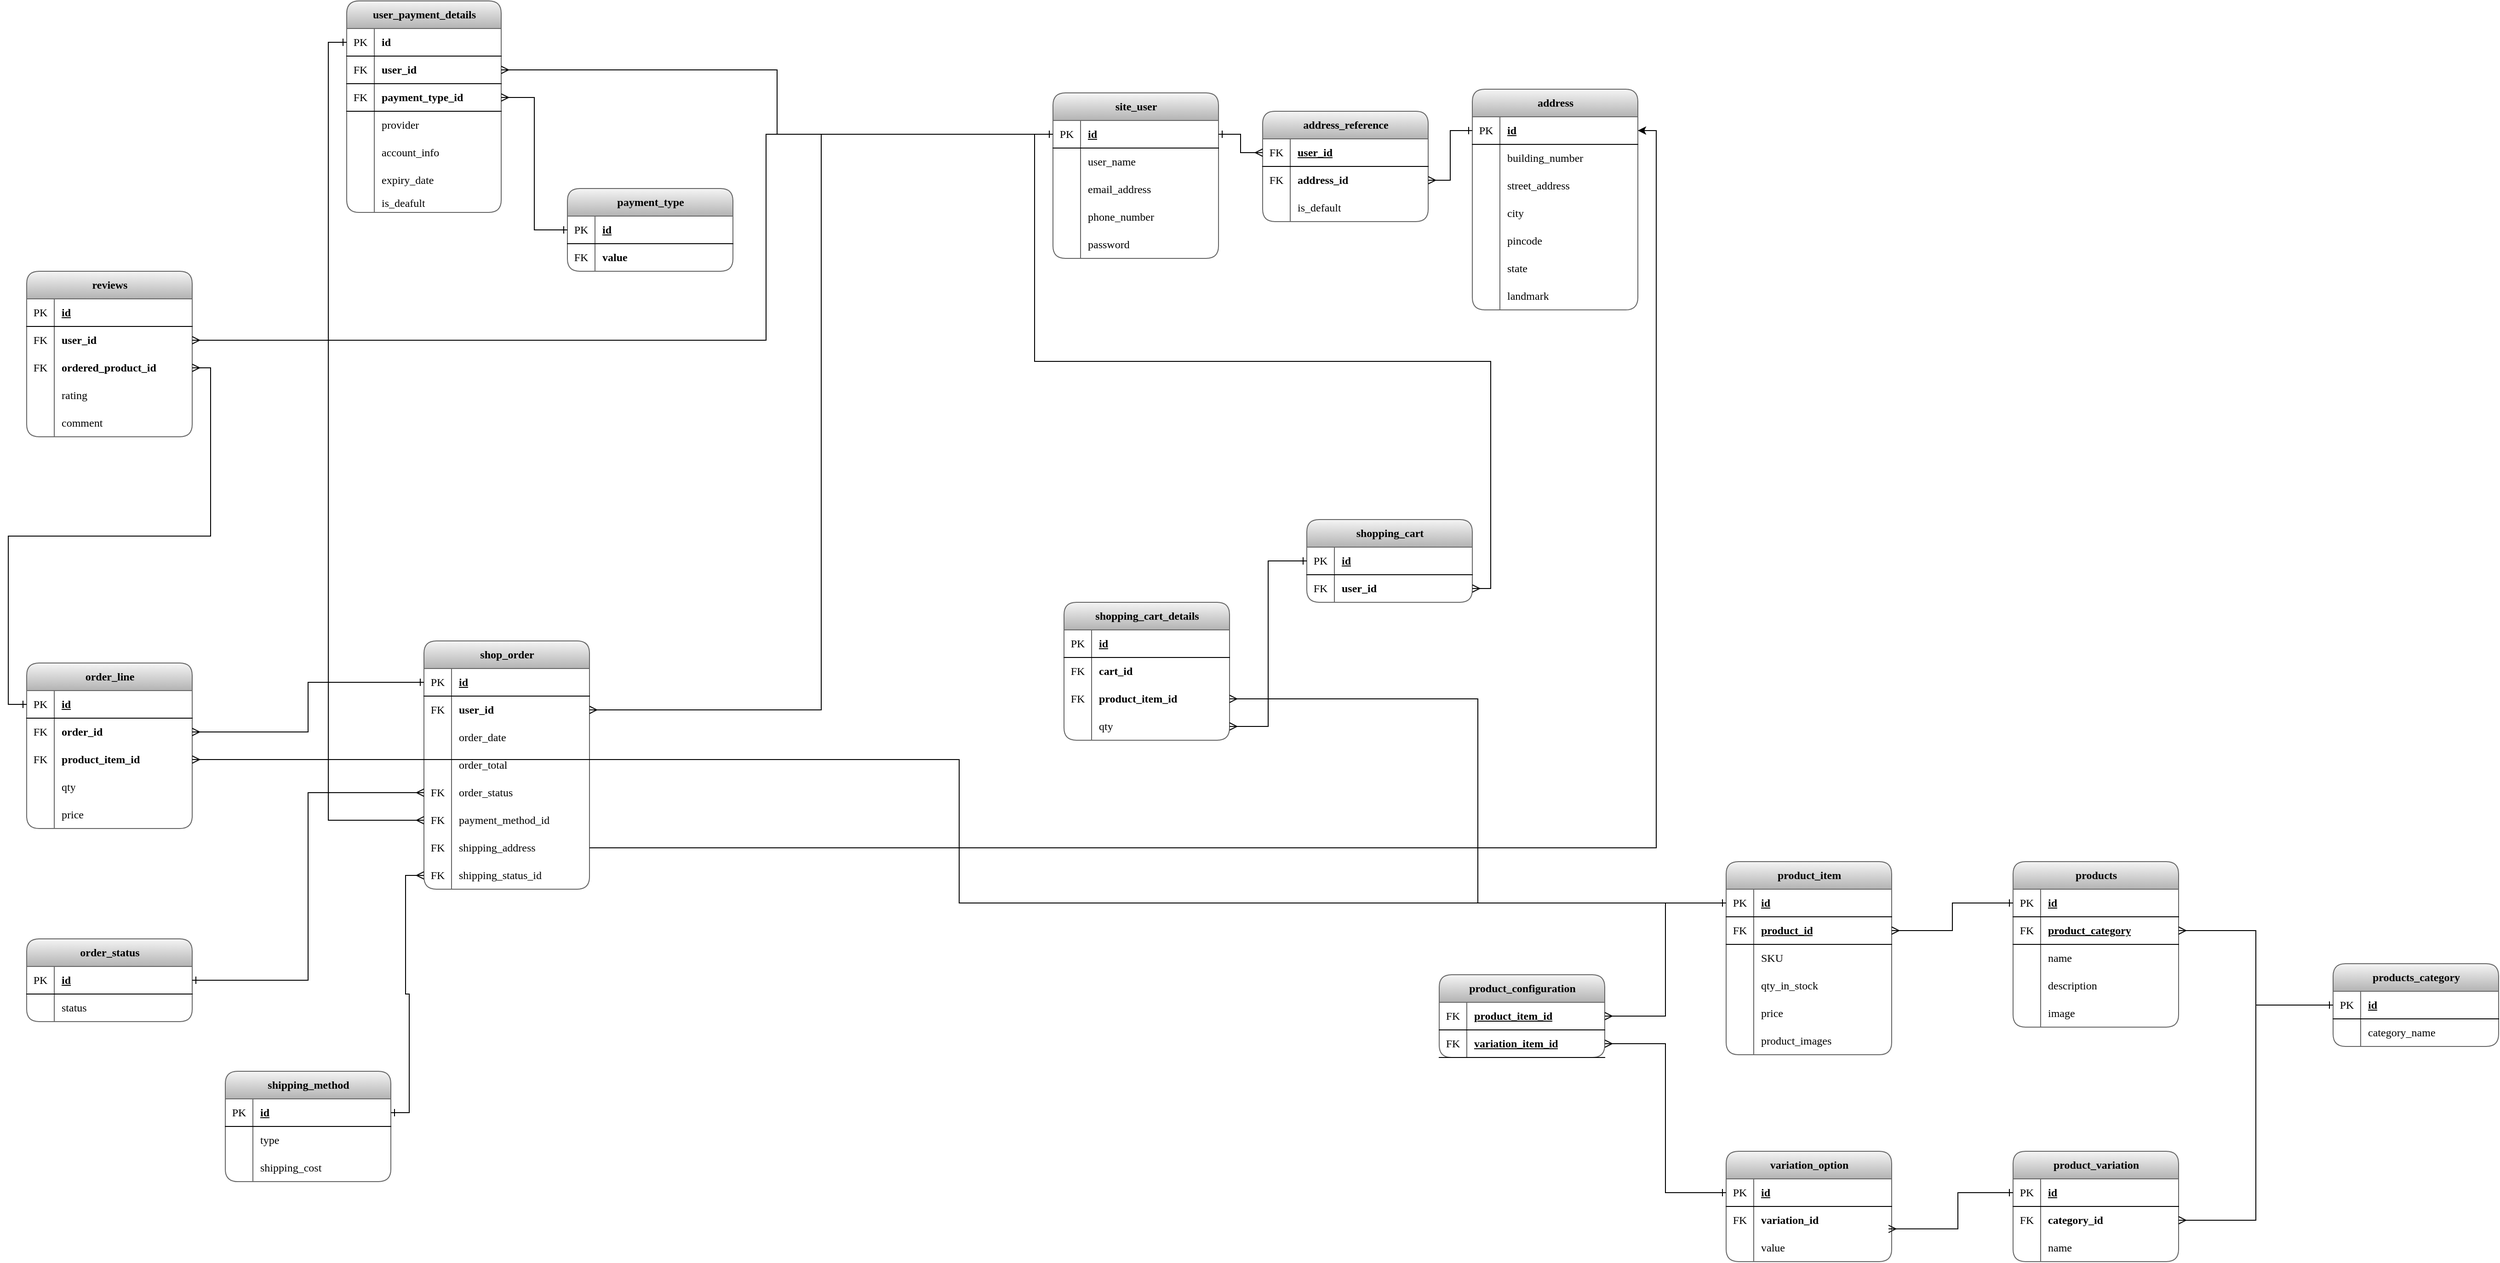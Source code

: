 <mxfile version="27.0.9">
  <diagram name="Page-1" id="H2ZzRHWEbpJUJlyvexI7">
    <mxGraphModel dx="3143" dy="753" grid="1" gridSize="12" guides="1" tooltips="1" connect="1" arrows="1" fold="1" page="1" pageScale="1" pageWidth="827" pageHeight="1169" math="0" shadow="0">
      <root>
        <mxCell id="0" />
        <mxCell id="1" parent="0" />
        <mxCell id="I7PQQwjXUYnafsp2ZQOq-79" value="&lt;b&gt;site_user&lt;/b&gt;" style="shape=table;startSize=30;container=1;collapsible=1;childLayout=tableLayout;fixedRows=1;rowLines=0;fontStyle=0;align=center;resizeLast=1;html=1;strokeColor=#666666;swimlaneLine=1;rounded=1;shadow=0;fontFamily=Verdana;fillColor=#f5f5f5;gradientColor=#b3b3b3;" vertex="1" parent="1">
          <mxGeometry x="168" y="124" width="180" height="180" as="geometry">
            <mxRectangle x="144" y="144" width="72" height="30" as="alternateBounds" />
          </mxGeometry>
        </mxCell>
        <mxCell id="I7PQQwjXUYnafsp2ZQOq-80" value="" style="shape=tableRow;horizontal=0;startSize=0;swimlaneHead=0;swimlaneBody=0;fillColor=none;collapsible=0;dropTarget=0;points=[[0,0.5],[1,0.5]];portConstraint=eastwest;top=0;left=0;right=0;bottom=1;fontFamily=Verdana;fontStyle=0" vertex="1" parent="I7PQQwjXUYnafsp2ZQOq-79">
          <mxGeometry y="30" width="180" height="30" as="geometry" />
        </mxCell>
        <mxCell id="I7PQQwjXUYnafsp2ZQOq-81" value="PK" style="shape=partialRectangle;connectable=0;fillColor=none;top=0;left=0;bottom=0;right=0;fontStyle=0;overflow=hidden;whiteSpace=wrap;html=1;fontFamily=Verdana;" vertex="1" parent="I7PQQwjXUYnafsp2ZQOq-80">
          <mxGeometry width="30" height="30" as="geometry">
            <mxRectangle width="30" height="30" as="alternateBounds" />
          </mxGeometry>
        </mxCell>
        <mxCell id="I7PQQwjXUYnafsp2ZQOq-82" value="id" style="shape=partialRectangle;connectable=0;fillColor=none;top=0;left=0;bottom=0;right=0;align=left;spacingLeft=6;fontStyle=5;overflow=hidden;whiteSpace=wrap;html=1;fontFamily=Verdana;" vertex="1" parent="I7PQQwjXUYnafsp2ZQOq-80">
          <mxGeometry x="30" width="150" height="30" as="geometry">
            <mxRectangle width="150" height="30" as="alternateBounds" />
          </mxGeometry>
        </mxCell>
        <mxCell id="I7PQQwjXUYnafsp2ZQOq-83" value="" style="shape=tableRow;horizontal=0;startSize=0;swimlaneHead=0;swimlaneBody=0;fillColor=none;collapsible=0;dropTarget=0;points=[[0,0.5],[1,0.5]];portConstraint=eastwest;top=0;left=0;right=0;bottom=0;fontFamily=Verdana;fontStyle=0" vertex="1" parent="I7PQQwjXUYnafsp2ZQOq-79">
          <mxGeometry y="60" width="180" height="30" as="geometry" />
        </mxCell>
        <mxCell id="I7PQQwjXUYnafsp2ZQOq-84" value="" style="shape=partialRectangle;connectable=0;fillColor=none;top=0;left=0;bottom=0;right=0;editable=1;overflow=hidden;whiteSpace=wrap;html=1;fontFamily=Verdana;fontStyle=0" vertex="1" parent="I7PQQwjXUYnafsp2ZQOq-83">
          <mxGeometry width="30" height="30" as="geometry">
            <mxRectangle width="30" height="30" as="alternateBounds" />
          </mxGeometry>
        </mxCell>
        <mxCell id="I7PQQwjXUYnafsp2ZQOq-85" value="user_name" style="shape=partialRectangle;connectable=0;fillColor=none;top=0;left=0;bottom=0;right=0;align=left;spacingLeft=6;overflow=hidden;whiteSpace=wrap;html=1;fontStyle=0;fontFamily=Verdana;" vertex="1" parent="I7PQQwjXUYnafsp2ZQOq-83">
          <mxGeometry x="30" width="150" height="30" as="geometry">
            <mxRectangle width="150" height="30" as="alternateBounds" />
          </mxGeometry>
        </mxCell>
        <mxCell id="I7PQQwjXUYnafsp2ZQOq-86" value="" style="shape=tableRow;horizontal=0;startSize=0;swimlaneHead=0;swimlaneBody=0;fillColor=none;collapsible=0;dropTarget=0;points=[[0,0.5],[1,0.5]];portConstraint=eastwest;top=0;left=0;right=0;bottom=0;fontFamily=Verdana;fontStyle=0" vertex="1" parent="I7PQQwjXUYnafsp2ZQOq-79">
          <mxGeometry y="90" width="180" height="30" as="geometry" />
        </mxCell>
        <mxCell id="I7PQQwjXUYnafsp2ZQOq-87" value="" style="shape=partialRectangle;connectable=0;fillColor=none;top=0;left=0;bottom=0;right=0;editable=1;overflow=hidden;whiteSpace=wrap;html=1;fontFamily=Verdana;fontStyle=0" vertex="1" parent="I7PQQwjXUYnafsp2ZQOq-86">
          <mxGeometry width="30" height="30" as="geometry">
            <mxRectangle width="30" height="30" as="alternateBounds" />
          </mxGeometry>
        </mxCell>
        <mxCell id="I7PQQwjXUYnafsp2ZQOq-88" value="email_address" style="shape=partialRectangle;connectable=0;fillColor=none;top=0;left=0;bottom=0;right=0;align=left;spacingLeft=6;overflow=hidden;whiteSpace=wrap;html=1;fontStyle=0;fontFamily=Verdana;" vertex="1" parent="I7PQQwjXUYnafsp2ZQOq-86">
          <mxGeometry x="30" width="150" height="30" as="geometry">
            <mxRectangle width="150" height="30" as="alternateBounds" />
          </mxGeometry>
        </mxCell>
        <mxCell id="I7PQQwjXUYnafsp2ZQOq-89" value="" style="shape=tableRow;horizontal=0;startSize=0;swimlaneHead=0;swimlaneBody=0;fillColor=none;collapsible=0;dropTarget=0;points=[[0,0.5],[1,0.5]];portConstraint=eastwest;top=0;left=0;right=0;bottom=0;fontFamily=Verdana;fontStyle=0" vertex="1" parent="I7PQQwjXUYnafsp2ZQOq-79">
          <mxGeometry y="120" width="180" height="30" as="geometry" />
        </mxCell>
        <mxCell id="I7PQQwjXUYnafsp2ZQOq-90" value="" style="shape=partialRectangle;connectable=0;fillColor=none;top=0;left=0;bottom=0;right=0;editable=1;overflow=hidden;whiteSpace=wrap;html=1;fontFamily=Verdana;fontStyle=0" vertex="1" parent="I7PQQwjXUYnafsp2ZQOq-89">
          <mxGeometry width="30" height="30" as="geometry">
            <mxRectangle width="30" height="30" as="alternateBounds" />
          </mxGeometry>
        </mxCell>
        <mxCell id="I7PQQwjXUYnafsp2ZQOq-91" value="phone_number" style="shape=partialRectangle;connectable=0;fillColor=none;top=0;left=0;bottom=0;right=0;align=left;spacingLeft=6;overflow=hidden;whiteSpace=wrap;html=1;fontStyle=0;fontFamily=Verdana;" vertex="1" parent="I7PQQwjXUYnafsp2ZQOq-89">
          <mxGeometry x="30" width="150" height="30" as="geometry">
            <mxRectangle width="150" height="30" as="alternateBounds" />
          </mxGeometry>
        </mxCell>
        <mxCell id="I7PQQwjXUYnafsp2ZQOq-106" value="" style="shape=tableRow;horizontal=0;startSize=0;swimlaneHead=0;swimlaneBody=0;fillColor=none;collapsible=0;dropTarget=0;points=[[0,0.5],[1,0.5]];portConstraint=eastwest;top=0;left=0;right=0;bottom=0;fontFamily=Verdana;fontStyle=0" vertex="1" parent="I7PQQwjXUYnafsp2ZQOq-79">
          <mxGeometry y="150" width="180" height="30" as="geometry" />
        </mxCell>
        <mxCell id="I7PQQwjXUYnafsp2ZQOq-107" value="" style="shape=partialRectangle;connectable=0;fillColor=none;top=0;left=0;bottom=0;right=0;editable=1;overflow=hidden;whiteSpace=wrap;html=1;fontFamily=Verdana;fontStyle=0" vertex="1" parent="I7PQQwjXUYnafsp2ZQOq-106">
          <mxGeometry width="30" height="30" as="geometry">
            <mxRectangle width="30" height="30" as="alternateBounds" />
          </mxGeometry>
        </mxCell>
        <mxCell id="I7PQQwjXUYnafsp2ZQOq-108" value="password" style="shape=partialRectangle;connectable=0;fillColor=none;top=0;left=0;bottom=0;right=0;align=left;spacingLeft=6;overflow=hidden;whiteSpace=wrap;html=1;fontStyle=0;fontFamily=Verdana;" vertex="1" parent="I7PQQwjXUYnafsp2ZQOq-106">
          <mxGeometry x="30" width="150" height="30" as="geometry">
            <mxRectangle width="150" height="30" as="alternateBounds" />
          </mxGeometry>
        </mxCell>
        <mxCell id="I7PQQwjXUYnafsp2ZQOq-109" value="&lt;b&gt;address&lt;/b&gt;" style="shape=table;startSize=30;container=1;collapsible=1;childLayout=tableLayout;fixedRows=1;rowLines=0;fontStyle=0;align=center;resizeLast=1;html=1;strokeColor=#666666;swimlaneLine=1;rounded=1;shadow=0;fontFamily=Verdana;fillColor=#f5f5f5;gradientColor=#b3b3b3;" vertex="1" parent="1">
          <mxGeometry x="624" y="120" width="180" height="240" as="geometry">
            <mxRectangle x="144" y="144" width="72" height="30" as="alternateBounds" />
          </mxGeometry>
        </mxCell>
        <mxCell id="I7PQQwjXUYnafsp2ZQOq-110" value="" style="shape=tableRow;horizontal=0;startSize=0;swimlaneHead=0;swimlaneBody=0;fillColor=none;collapsible=0;dropTarget=0;points=[[0,0.5],[1,0.5]];portConstraint=eastwest;top=0;left=0;right=0;bottom=1;fontFamily=Verdana;fontStyle=0" vertex="1" parent="I7PQQwjXUYnafsp2ZQOq-109">
          <mxGeometry y="30" width="180" height="30" as="geometry" />
        </mxCell>
        <mxCell id="I7PQQwjXUYnafsp2ZQOq-111" value="PK" style="shape=partialRectangle;connectable=0;fillColor=none;top=0;left=0;bottom=0;right=0;fontStyle=0;overflow=hidden;whiteSpace=wrap;html=1;fontFamily=Verdana;" vertex="1" parent="I7PQQwjXUYnafsp2ZQOq-110">
          <mxGeometry width="30" height="30" as="geometry">
            <mxRectangle width="30" height="30" as="alternateBounds" />
          </mxGeometry>
        </mxCell>
        <mxCell id="I7PQQwjXUYnafsp2ZQOq-112" value="id" style="shape=partialRectangle;connectable=0;fillColor=none;top=0;left=0;bottom=0;right=0;align=left;spacingLeft=6;fontStyle=5;overflow=hidden;whiteSpace=wrap;html=1;fontFamily=Verdana;" vertex="1" parent="I7PQQwjXUYnafsp2ZQOq-110">
          <mxGeometry x="30" width="150" height="30" as="geometry">
            <mxRectangle width="150" height="30" as="alternateBounds" />
          </mxGeometry>
        </mxCell>
        <mxCell id="I7PQQwjXUYnafsp2ZQOq-113" value="" style="shape=tableRow;horizontal=0;startSize=0;swimlaneHead=0;swimlaneBody=0;fillColor=none;collapsible=0;dropTarget=0;points=[[0,0.5],[1,0.5]];portConstraint=eastwest;top=0;left=0;right=0;bottom=0;fontFamily=Verdana;fontStyle=0" vertex="1" parent="I7PQQwjXUYnafsp2ZQOq-109">
          <mxGeometry y="60" width="180" height="30" as="geometry" />
        </mxCell>
        <mxCell id="I7PQQwjXUYnafsp2ZQOq-114" value="" style="shape=partialRectangle;connectable=0;fillColor=none;top=0;left=0;bottom=0;right=0;editable=1;overflow=hidden;whiteSpace=wrap;html=1;fontFamily=Verdana;fontStyle=0" vertex="1" parent="I7PQQwjXUYnafsp2ZQOq-113">
          <mxGeometry width="30" height="30" as="geometry">
            <mxRectangle width="30" height="30" as="alternateBounds" />
          </mxGeometry>
        </mxCell>
        <mxCell id="I7PQQwjXUYnafsp2ZQOq-115" value="building_number" style="shape=partialRectangle;connectable=0;fillColor=none;top=0;left=0;bottom=0;right=0;align=left;spacingLeft=6;overflow=hidden;whiteSpace=wrap;html=1;fontFamily=Verdana;fontStyle=0" vertex="1" parent="I7PQQwjXUYnafsp2ZQOq-113">
          <mxGeometry x="30" width="150" height="30" as="geometry">
            <mxRectangle width="150" height="30" as="alternateBounds" />
          </mxGeometry>
        </mxCell>
        <mxCell id="I7PQQwjXUYnafsp2ZQOq-116" value="" style="shape=tableRow;horizontal=0;startSize=0;swimlaneHead=0;swimlaneBody=0;fillColor=none;collapsible=0;dropTarget=0;points=[[0,0.5],[1,0.5]];portConstraint=eastwest;top=0;left=0;right=0;bottom=0;fontFamily=Verdana;fontStyle=0" vertex="1" parent="I7PQQwjXUYnafsp2ZQOq-109">
          <mxGeometry y="90" width="180" height="30" as="geometry" />
        </mxCell>
        <mxCell id="I7PQQwjXUYnafsp2ZQOq-117" value="" style="shape=partialRectangle;connectable=0;fillColor=none;top=0;left=0;bottom=0;right=0;editable=1;overflow=hidden;whiteSpace=wrap;html=1;fontFamily=Verdana;fontStyle=0" vertex="1" parent="I7PQQwjXUYnafsp2ZQOq-116">
          <mxGeometry width="30" height="30" as="geometry">
            <mxRectangle width="30" height="30" as="alternateBounds" />
          </mxGeometry>
        </mxCell>
        <mxCell id="I7PQQwjXUYnafsp2ZQOq-118" value="street_address" style="shape=partialRectangle;connectable=0;fillColor=none;top=0;left=0;bottom=0;right=0;align=left;spacingLeft=6;overflow=hidden;whiteSpace=wrap;html=1;fontFamily=Verdana;fontStyle=0" vertex="1" parent="I7PQQwjXUYnafsp2ZQOq-116">
          <mxGeometry x="30" width="150" height="30" as="geometry">
            <mxRectangle width="150" height="30" as="alternateBounds" />
          </mxGeometry>
        </mxCell>
        <mxCell id="I7PQQwjXUYnafsp2ZQOq-119" value="" style="shape=tableRow;horizontal=0;startSize=0;swimlaneHead=0;swimlaneBody=0;fillColor=none;collapsible=0;dropTarget=0;points=[[0,0.5],[1,0.5]];portConstraint=eastwest;top=0;left=0;right=0;bottom=0;fontFamily=Verdana;fontStyle=0" vertex="1" parent="I7PQQwjXUYnafsp2ZQOq-109">
          <mxGeometry y="120" width="180" height="30" as="geometry" />
        </mxCell>
        <mxCell id="I7PQQwjXUYnafsp2ZQOq-120" value="" style="shape=partialRectangle;connectable=0;fillColor=none;top=0;left=0;bottom=0;right=0;editable=1;overflow=hidden;whiteSpace=wrap;html=1;fontFamily=Verdana;fontStyle=0" vertex="1" parent="I7PQQwjXUYnafsp2ZQOq-119">
          <mxGeometry width="30" height="30" as="geometry">
            <mxRectangle width="30" height="30" as="alternateBounds" />
          </mxGeometry>
        </mxCell>
        <mxCell id="I7PQQwjXUYnafsp2ZQOq-121" value="city" style="shape=partialRectangle;connectable=0;fillColor=none;top=0;left=0;bottom=0;right=0;align=left;spacingLeft=6;overflow=hidden;whiteSpace=wrap;html=1;fontFamily=Verdana;fontStyle=0" vertex="1" parent="I7PQQwjXUYnafsp2ZQOq-119">
          <mxGeometry x="30" width="150" height="30" as="geometry">
            <mxRectangle width="150" height="30" as="alternateBounds" />
          </mxGeometry>
        </mxCell>
        <mxCell id="I7PQQwjXUYnafsp2ZQOq-125" value="" style="shape=tableRow;horizontal=0;startSize=0;swimlaneHead=0;swimlaneBody=0;fillColor=none;collapsible=0;dropTarget=0;points=[[0,0.5],[1,0.5]];portConstraint=eastwest;top=0;left=0;right=0;bottom=0;fontFamily=Verdana;fontStyle=0" vertex="1" parent="I7PQQwjXUYnafsp2ZQOq-109">
          <mxGeometry y="150" width="180" height="30" as="geometry" />
        </mxCell>
        <mxCell id="I7PQQwjXUYnafsp2ZQOq-126" value="" style="shape=partialRectangle;connectable=0;fillColor=none;top=0;left=0;bottom=0;right=0;editable=1;overflow=hidden;whiteSpace=wrap;html=1;fontFamily=Verdana;fontStyle=0" vertex="1" parent="I7PQQwjXUYnafsp2ZQOq-125">
          <mxGeometry width="30" height="30" as="geometry">
            <mxRectangle width="30" height="30" as="alternateBounds" />
          </mxGeometry>
        </mxCell>
        <mxCell id="I7PQQwjXUYnafsp2ZQOq-127" value="pincode" style="shape=partialRectangle;connectable=0;fillColor=none;top=0;left=0;bottom=0;right=0;align=left;spacingLeft=6;overflow=hidden;whiteSpace=wrap;html=1;fontFamily=Verdana;fontStyle=0" vertex="1" parent="I7PQQwjXUYnafsp2ZQOq-125">
          <mxGeometry x="30" width="150" height="30" as="geometry">
            <mxRectangle width="150" height="30" as="alternateBounds" />
          </mxGeometry>
        </mxCell>
        <mxCell id="I7PQQwjXUYnafsp2ZQOq-122" value="" style="shape=tableRow;horizontal=0;startSize=0;swimlaneHead=0;swimlaneBody=0;fillColor=none;collapsible=0;dropTarget=0;points=[[0,0.5],[1,0.5]];portConstraint=eastwest;top=0;left=0;right=0;bottom=0;fontFamily=Verdana;fontStyle=0" vertex="1" parent="I7PQQwjXUYnafsp2ZQOq-109">
          <mxGeometry y="180" width="180" height="30" as="geometry" />
        </mxCell>
        <mxCell id="I7PQQwjXUYnafsp2ZQOq-123" value="" style="shape=partialRectangle;connectable=0;fillColor=none;top=0;left=0;bottom=0;right=0;editable=1;overflow=hidden;whiteSpace=wrap;html=1;fontFamily=Verdana;fontStyle=0" vertex="1" parent="I7PQQwjXUYnafsp2ZQOq-122">
          <mxGeometry width="30" height="30" as="geometry">
            <mxRectangle width="30" height="30" as="alternateBounds" />
          </mxGeometry>
        </mxCell>
        <mxCell id="I7PQQwjXUYnafsp2ZQOq-124" value="state" style="shape=partialRectangle;connectable=0;fillColor=none;top=0;left=0;bottom=0;right=0;align=left;spacingLeft=6;overflow=hidden;whiteSpace=wrap;html=1;fontFamily=Verdana;fontStyle=0" vertex="1" parent="I7PQQwjXUYnafsp2ZQOq-122">
          <mxGeometry x="30" width="150" height="30" as="geometry">
            <mxRectangle width="150" height="30" as="alternateBounds" />
          </mxGeometry>
        </mxCell>
        <mxCell id="I7PQQwjXUYnafsp2ZQOq-128" value="" style="shape=tableRow;horizontal=0;startSize=0;swimlaneHead=0;swimlaneBody=0;fillColor=none;collapsible=0;dropTarget=0;points=[[0,0.5],[1,0.5]];portConstraint=eastwest;top=0;left=0;right=0;bottom=0;fontFamily=Verdana;fontStyle=0" vertex="1" parent="I7PQQwjXUYnafsp2ZQOq-109">
          <mxGeometry y="210" width="180" height="30" as="geometry" />
        </mxCell>
        <mxCell id="I7PQQwjXUYnafsp2ZQOq-129" value="" style="shape=partialRectangle;connectable=0;fillColor=none;top=0;left=0;bottom=0;right=0;editable=1;overflow=hidden;whiteSpace=wrap;html=1;fontFamily=Verdana;fontStyle=0" vertex="1" parent="I7PQQwjXUYnafsp2ZQOq-128">
          <mxGeometry width="30" height="30" as="geometry">
            <mxRectangle width="30" height="30" as="alternateBounds" />
          </mxGeometry>
        </mxCell>
        <mxCell id="I7PQQwjXUYnafsp2ZQOq-130" value="landmark" style="shape=partialRectangle;connectable=0;fillColor=none;top=0;left=0;bottom=0;right=0;align=left;spacingLeft=6;overflow=hidden;whiteSpace=wrap;html=1;fontFamily=Verdana;fontStyle=0" vertex="1" parent="I7PQQwjXUYnafsp2ZQOq-128">
          <mxGeometry x="30" width="150" height="30" as="geometry">
            <mxRectangle width="150" height="30" as="alternateBounds" />
          </mxGeometry>
        </mxCell>
        <mxCell id="I7PQQwjXUYnafsp2ZQOq-131" value="&lt;b&gt;address_reference&lt;/b&gt;" style="shape=table;startSize=30;container=1;collapsible=1;childLayout=tableLayout;fixedRows=1;rowLines=0;fontStyle=0;align=center;resizeLast=1;html=1;strokeColor=#666666;swimlaneLine=1;rounded=1;shadow=0;fontFamily=Verdana;fillColor=#f5f5f5;gradientColor=#b3b3b3;" vertex="1" parent="1">
          <mxGeometry x="396" y="144" width="180" height="120" as="geometry">
            <mxRectangle x="372" y="144" width="72" height="30" as="alternateBounds" />
          </mxGeometry>
        </mxCell>
        <mxCell id="I7PQQwjXUYnafsp2ZQOq-132" value="" style="shape=tableRow;horizontal=0;startSize=0;swimlaneHead=0;swimlaneBody=0;fillColor=none;collapsible=0;dropTarget=0;points=[[0,0.5],[1,0.5]];portConstraint=eastwest;top=0;left=0;right=0;bottom=1;fontFamily=Verdana;fontStyle=0" vertex="1" parent="I7PQQwjXUYnafsp2ZQOq-131">
          <mxGeometry y="30" width="180" height="30" as="geometry" />
        </mxCell>
        <mxCell id="I7PQQwjXUYnafsp2ZQOq-133" value="FK" style="shape=partialRectangle;connectable=0;fillColor=none;top=0;left=0;bottom=0;right=0;fontStyle=0;overflow=hidden;whiteSpace=wrap;html=1;fontFamily=Verdana;" vertex="1" parent="I7PQQwjXUYnafsp2ZQOq-132">
          <mxGeometry width="30" height="30" as="geometry">
            <mxRectangle width="30" height="30" as="alternateBounds" />
          </mxGeometry>
        </mxCell>
        <mxCell id="I7PQQwjXUYnafsp2ZQOq-134" value="user_id" style="shape=partialRectangle;connectable=0;fillColor=none;top=0;left=0;bottom=0;right=0;align=left;spacingLeft=6;fontStyle=5;overflow=hidden;whiteSpace=wrap;html=1;fontFamily=Verdana;" vertex="1" parent="I7PQQwjXUYnafsp2ZQOq-132">
          <mxGeometry x="30" width="150" height="30" as="geometry">
            <mxRectangle width="150" height="30" as="alternateBounds" />
          </mxGeometry>
        </mxCell>
        <mxCell id="I7PQQwjXUYnafsp2ZQOq-135" value="" style="shape=tableRow;horizontal=0;startSize=0;swimlaneHead=0;swimlaneBody=0;fillColor=none;collapsible=0;dropTarget=0;points=[[0,0.5],[1,0.5]];portConstraint=eastwest;top=0;left=0;right=0;bottom=0;fontFamily=Verdana;fontStyle=0" vertex="1" parent="I7PQQwjXUYnafsp2ZQOq-131">
          <mxGeometry y="60" width="180" height="30" as="geometry" />
        </mxCell>
        <mxCell id="I7PQQwjXUYnafsp2ZQOq-136" value="FK" style="shape=partialRectangle;connectable=0;fillColor=none;top=0;left=0;bottom=0;right=0;editable=1;overflow=hidden;whiteSpace=wrap;html=1;fontFamily=Verdana;fontStyle=0" vertex="1" parent="I7PQQwjXUYnafsp2ZQOq-135">
          <mxGeometry width="30" height="30" as="geometry">
            <mxRectangle width="30" height="30" as="alternateBounds" />
          </mxGeometry>
        </mxCell>
        <mxCell id="I7PQQwjXUYnafsp2ZQOq-137" value="&lt;span style=&quot;font-weight: 700;&quot;&gt;address_id&lt;/span&gt;" style="shape=partialRectangle;connectable=0;fillColor=none;top=0;left=0;bottom=0;right=0;align=left;spacingLeft=6;overflow=hidden;whiteSpace=wrap;html=1;fontStyle=0;fontFamily=Verdana;" vertex="1" parent="I7PQQwjXUYnafsp2ZQOq-135">
          <mxGeometry x="30" width="150" height="30" as="geometry">
            <mxRectangle width="150" height="30" as="alternateBounds" />
          </mxGeometry>
        </mxCell>
        <mxCell id="I7PQQwjXUYnafsp2ZQOq-138" value="" style="shape=tableRow;horizontal=0;startSize=0;swimlaneHead=0;swimlaneBody=0;fillColor=none;collapsible=0;dropTarget=0;points=[[0,0.5],[1,0.5]];portConstraint=eastwest;top=0;left=0;right=0;bottom=0;fontFamily=Verdana;fontStyle=0" vertex="1" parent="I7PQQwjXUYnafsp2ZQOq-131">
          <mxGeometry y="90" width="180" height="30" as="geometry" />
        </mxCell>
        <mxCell id="I7PQQwjXUYnafsp2ZQOq-139" value="" style="shape=partialRectangle;connectable=0;fillColor=none;top=0;left=0;bottom=0;right=0;editable=1;overflow=hidden;whiteSpace=wrap;html=1;fontFamily=Verdana;fontStyle=0" vertex="1" parent="I7PQQwjXUYnafsp2ZQOq-138">
          <mxGeometry width="30" height="30" as="geometry">
            <mxRectangle width="30" height="30" as="alternateBounds" />
          </mxGeometry>
        </mxCell>
        <mxCell id="I7PQQwjXUYnafsp2ZQOq-140" value="is_default" style="shape=partialRectangle;connectable=0;fillColor=none;top=0;left=0;bottom=0;right=0;align=left;spacingLeft=6;overflow=hidden;whiteSpace=wrap;html=1;fontStyle=0;fontFamily=Verdana;" vertex="1" parent="I7PQQwjXUYnafsp2ZQOq-138">
          <mxGeometry x="30" width="150" height="30" as="geometry">
            <mxRectangle width="150" height="30" as="alternateBounds" />
          </mxGeometry>
        </mxCell>
        <mxCell id="I7PQQwjXUYnafsp2ZQOq-147" style="edgeStyle=orthogonalEdgeStyle;rounded=0;orthogonalLoop=1;jettySize=auto;html=1;exitX=1;exitY=0.5;exitDx=0;exitDy=0;startArrow=ERone;startFill=0;endArrow=ERmany;endFill=0;" edge="1" parent="1" source="I7PQQwjXUYnafsp2ZQOq-80" target="I7PQQwjXUYnafsp2ZQOq-132">
          <mxGeometry relative="1" as="geometry" />
        </mxCell>
        <mxCell id="I7PQQwjXUYnafsp2ZQOq-148" style="edgeStyle=orthogonalEdgeStyle;rounded=0;orthogonalLoop=1;jettySize=auto;html=1;exitX=1;exitY=0.5;exitDx=0;exitDy=0;startArrow=ERmany;startFill=0;endArrow=ERone;endFill=0;" edge="1" parent="1" source="I7PQQwjXUYnafsp2ZQOq-135" target="I7PQQwjXUYnafsp2ZQOq-110">
          <mxGeometry relative="1" as="geometry" />
        </mxCell>
        <mxCell id="I7PQQwjXUYnafsp2ZQOq-149" value="&lt;span&gt;user_payment_details&lt;/span&gt;" style="shape=table;startSize=30;container=1;collapsible=1;childLayout=tableLayout;fixedRows=1;rowLines=0;fontStyle=1;align=center;resizeLast=1;html=1;strokeColor=#666666;swimlaneLine=1;rounded=1;shadow=0;fontFamily=Verdana;fillColor=#f5f5f5;gradientColor=#b3b3b3;" vertex="1" parent="1">
          <mxGeometry x="-600" y="24" width="168" height="230" as="geometry">
            <mxRectangle x="144" y="144" width="72" height="30" as="alternateBounds" />
          </mxGeometry>
        </mxCell>
        <mxCell id="I7PQQwjXUYnafsp2ZQOq-150" value="" style="shape=tableRow;horizontal=0;startSize=0;swimlaneHead=0;swimlaneBody=0;fillColor=none;collapsible=0;dropTarget=0;points=[[0,0.5],[1,0.5]];portConstraint=eastwest;top=0;left=0;right=0;bottom=1;fontFamily=Verdana;fontStyle=0" vertex="1" parent="I7PQQwjXUYnafsp2ZQOq-149">
          <mxGeometry y="30" width="168" height="30" as="geometry" />
        </mxCell>
        <mxCell id="I7PQQwjXUYnafsp2ZQOq-151" value="PK" style="shape=partialRectangle;connectable=0;fillColor=none;top=0;left=0;bottom=0;right=0;fontStyle=0;overflow=hidden;whiteSpace=wrap;html=1;fontFamily=Verdana;" vertex="1" parent="I7PQQwjXUYnafsp2ZQOq-150">
          <mxGeometry width="30" height="30" as="geometry">
            <mxRectangle width="30" height="30" as="alternateBounds" />
          </mxGeometry>
        </mxCell>
        <mxCell id="I7PQQwjXUYnafsp2ZQOq-152" value="id" style="shape=partialRectangle;connectable=0;fillColor=none;top=0;left=0;bottom=0;right=0;align=left;spacingLeft=6;fontStyle=1;overflow=hidden;whiteSpace=wrap;html=1;fontFamily=Verdana;" vertex="1" parent="I7PQQwjXUYnafsp2ZQOq-150">
          <mxGeometry x="30" width="138" height="30" as="geometry">
            <mxRectangle width="138" height="30" as="alternateBounds" />
          </mxGeometry>
        </mxCell>
        <mxCell id="I7PQQwjXUYnafsp2ZQOq-219" value="" style="shape=tableRow;horizontal=0;startSize=0;swimlaneHead=0;swimlaneBody=0;fillColor=none;collapsible=0;dropTarget=0;points=[[0,0.5],[1,0.5]];portConstraint=eastwest;top=0;left=0;right=0;bottom=1;fontFamily=Verdana;fontStyle=0" vertex="1" parent="I7PQQwjXUYnafsp2ZQOq-149">
          <mxGeometry y="60" width="168" height="30" as="geometry" />
        </mxCell>
        <mxCell id="I7PQQwjXUYnafsp2ZQOq-220" value="FK" style="shape=partialRectangle;connectable=0;fillColor=none;top=0;left=0;bottom=0;right=0;fontStyle=0;overflow=hidden;whiteSpace=wrap;html=1;fontFamily=Verdana;" vertex="1" parent="I7PQQwjXUYnafsp2ZQOq-219">
          <mxGeometry width="30" height="30" as="geometry">
            <mxRectangle width="30" height="30" as="alternateBounds" />
          </mxGeometry>
        </mxCell>
        <mxCell id="I7PQQwjXUYnafsp2ZQOq-221" value="user_id" style="shape=partialRectangle;connectable=0;fillColor=none;top=0;left=0;bottom=0;right=0;align=left;spacingLeft=6;fontStyle=1;overflow=hidden;whiteSpace=wrap;html=1;fontFamily=Verdana;" vertex="1" parent="I7PQQwjXUYnafsp2ZQOq-219">
          <mxGeometry x="30" width="138" height="30" as="geometry">
            <mxRectangle width="138" height="30" as="alternateBounds" />
          </mxGeometry>
        </mxCell>
        <mxCell id="I7PQQwjXUYnafsp2ZQOq-181" value="" style="shape=tableRow;horizontal=0;startSize=0;swimlaneHead=0;swimlaneBody=0;fillColor=none;collapsible=0;dropTarget=0;points=[[0,0.5],[1,0.5]];portConstraint=eastwest;top=0;left=0;right=0;bottom=1;fontFamily=Verdana;fontStyle=0" vertex="1" parent="I7PQQwjXUYnafsp2ZQOq-149">
          <mxGeometry y="90" width="168" height="30" as="geometry" />
        </mxCell>
        <mxCell id="I7PQQwjXUYnafsp2ZQOq-182" value="FK" style="shape=partialRectangle;connectable=0;fillColor=none;top=0;left=0;bottom=0;right=0;fontStyle=0;overflow=hidden;whiteSpace=wrap;html=1;fontFamily=Verdana;" vertex="1" parent="I7PQQwjXUYnafsp2ZQOq-181">
          <mxGeometry width="30" height="30" as="geometry">
            <mxRectangle width="30" height="30" as="alternateBounds" />
          </mxGeometry>
        </mxCell>
        <mxCell id="I7PQQwjXUYnafsp2ZQOq-183" value="payment_type_id" style="shape=partialRectangle;connectable=0;fillColor=none;top=0;left=0;bottom=0;right=0;align=left;spacingLeft=6;fontStyle=1;overflow=hidden;whiteSpace=wrap;html=1;fontFamily=Verdana;" vertex="1" parent="I7PQQwjXUYnafsp2ZQOq-181">
          <mxGeometry x="30" width="138" height="30" as="geometry">
            <mxRectangle width="138" height="30" as="alternateBounds" />
          </mxGeometry>
        </mxCell>
        <mxCell id="I7PQQwjXUYnafsp2ZQOq-186" value="" style="shape=tableRow;horizontal=0;startSize=0;swimlaneHead=0;swimlaneBody=0;fillColor=none;collapsible=0;dropTarget=0;points=[[0,0.5],[1,0.5]];portConstraint=eastwest;top=0;left=0;right=0;bottom=0;fontFamily=Verdana;fontStyle=0" vertex="1" parent="I7PQQwjXUYnafsp2ZQOq-149">
          <mxGeometry y="120" width="168" height="30" as="geometry" />
        </mxCell>
        <mxCell id="I7PQQwjXUYnafsp2ZQOq-187" value="" style="shape=partialRectangle;connectable=0;fillColor=none;top=0;left=0;bottom=0;right=0;editable=1;overflow=hidden;whiteSpace=wrap;html=1;fontFamily=Verdana;fontStyle=0" vertex="1" parent="I7PQQwjXUYnafsp2ZQOq-186">
          <mxGeometry width="30" height="30" as="geometry">
            <mxRectangle width="30" height="30" as="alternateBounds" />
          </mxGeometry>
        </mxCell>
        <mxCell id="I7PQQwjXUYnafsp2ZQOq-188" value="provider" style="shape=partialRectangle;connectable=0;fillColor=none;top=0;left=0;bottom=0;right=0;align=left;spacingLeft=6;overflow=hidden;whiteSpace=wrap;html=1;fontStyle=0;fontFamily=Verdana;" vertex="1" parent="I7PQQwjXUYnafsp2ZQOq-186">
          <mxGeometry x="30" width="138" height="30" as="geometry">
            <mxRectangle width="138" height="30" as="alternateBounds" />
          </mxGeometry>
        </mxCell>
        <mxCell id="I7PQQwjXUYnafsp2ZQOq-156" value="" style="shape=tableRow;horizontal=0;startSize=0;swimlaneHead=0;swimlaneBody=0;fillColor=none;collapsible=0;dropTarget=0;points=[[0,0.5],[1,0.5]];portConstraint=eastwest;top=0;left=0;right=0;bottom=0;fontFamily=Verdana;fontStyle=0" vertex="1" parent="I7PQQwjXUYnafsp2ZQOq-149">
          <mxGeometry y="150" width="168" height="30" as="geometry" />
        </mxCell>
        <mxCell id="I7PQQwjXUYnafsp2ZQOq-157" value="" style="shape=partialRectangle;connectable=0;fillColor=none;top=0;left=0;bottom=0;right=0;editable=1;overflow=hidden;whiteSpace=wrap;html=1;fontFamily=Verdana;fontStyle=0" vertex="1" parent="I7PQQwjXUYnafsp2ZQOq-156">
          <mxGeometry width="30" height="30" as="geometry">
            <mxRectangle width="30" height="30" as="alternateBounds" />
          </mxGeometry>
        </mxCell>
        <mxCell id="I7PQQwjXUYnafsp2ZQOq-158" value="account_info" style="shape=partialRectangle;connectable=0;fillColor=none;top=0;left=0;bottom=0;right=0;align=left;spacingLeft=6;overflow=hidden;whiteSpace=wrap;html=1;fontStyle=0;fontFamily=Verdana;" vertex="1" parent="I7PQQwjXUYnafsp2ZQOq-156">
          <mxGeometry x="30" width="138" height="30" as="geometry">
            <mxRectangle width="138" height="30" as="alternateBounds" />
          </mxGeometry>
        </mxCell>
        <mxCell id="I7PQQwjXUYnafsp2ZQOq-159" value="" style="shape=tableRow;horizontal=0;startSize=0;swimlaneHead=0;swimlaneBody=0;fillColor=none;collapsible=0;dropTarget=0;points=[[0,0.5],[1,0.5]];portConstraint=eastwest;top=0;left=0;right=0;bottom=0;fontFamily=Verdana;fontStyle=0" vertex="1" parent="I7PQQwjXUYnafsp2ZQOq-149">
          <mxGeometry y="180" width="168" height="30" as="geometry" />
        </mxCell>
        <mxCell id="I7PQQwjXUYnafsp2ZQOq-160" value="" style="shape=partialRectangle;connectable=0;fillColor=none;top=0;left=0;bottom=0;right=0;editable=1;overflow=hidden;whiteSpace=wrap;html=1;fontFamily=Verdana;fontStyle=0" vertex="1" parent="I7PQQwjXUYnafsp2ZQOq-159">
          <mxGeometry width="30" height="30" as="geometry">
            <mxRectangle width="30" height="30" as="alternateBounds" />
          </mxGeometry>
        </mxCell>
        <mxCell id="I7PQQwjXUYnafsp2ZQOq-161" value="expiry_date" style="shape=partialRectangle;connectable=0;fillColor=none;top=0;left=0;bottom=0;right=0;align=left;spacingLeft=6;overflow=hidden;whiteSpace=wrap;html=1;fontStyle=0;fontFamily=Verdana;" vertex="1" parent="I7PQQwjXUYnafsp2ZQOq-159">
          <mxGeometry x="30" width="138" height="30" as="geometry">
            <mxRectangle width="138" height="30" as="alternateBounds" />
          </mxGeometry>
        </mxCell>
        <mxCell id="I7PQQwjXUYnafsp2ZQOq-162" value="" style="shape=tableRow;horizontal=0;startSize=0;swimlaneHead=0;swimlaneBody=0;fillColor=none;collapsible=0;dropTarget=0;points=[[0,0.5],[1,0.5]];portConstraint=eastwest;top=0;left=0;right=0;bottom=0;fontFamily=Verdana;fontStyle=0" vertex="1" parent="I7PQQwjXUYnafsp2ZQOq-149">
          <mxGeometry y="210" width="168" height="20" as="geometry" />
        </mxCell>
        <mxCell id="I7PQQwjXUYnafsp2ZQOq-163" value="" style="shape=partialRectangle;connectable=0;fillColor=none;top=0;left=0;bottom=0;right=0;editable=1;overflow=hidden;whiteSpace=wrap;html=1;fontFamily=Verdana;fontStyle=0" vertex="1" parent="I7PQQwjXUYnafsp2ZQOq-162">
          <mxGeometry width="30" height="20" as="geometry">
            <mxRectangle width="30" height="20" as="alternateBounds" />
          </mxGeometry>
        </mxCell>
        <mxCell id="I7PQQwjXUYnafsp2ZQOq-164" value="is_deafult" style="shape=partialRectangle;connectable=0;fillColor=none;top=0;left=0;bottom=0;right=0;align=left;spacingLeft=6;overflow=hidden;whiteSpace=wrap;html=1;fontStyle=0;fontFamily=Verdana;" vertex="1" parent="I7PQQwjXUYnafsp2ZQOq-162">
          <mxGeometry x="30" width="138" height="20" as="geometry">
            <mxRectangle width="138" height="20" as="alternateBounds" />
          </mxGeometry>
        </mxCell>
        <mxCell id="I7PQQwjXUYnafsp2ZQOq-185" style="edgeStyle=orthogonalEdgeStyle;rounded=0;orthogonalLoop=1;jettySize=auto;html=1;exitX=0;exitY=0.5;exitDx=0;exitDy=0;entryX=1;entryY=0.5;entryDx=0;entryDy=0;startArrow=ERone;startFill=0;endArrow=ERmany;endFill=0;" edge="1" parent="1" source="I7PQQwjXUYnafsp2ZQOq-80" target="I7PQQwjXUYnafsp2ZQOq-219">
          <mxGeometry relative="1" as="geometry">
            <mxPoint x="156" y="168" as="sourcePoint" />
            <mxPoint x="-36" y="216" as="targetPoint" />
          </mxGeometry>
        </mxCell>
        <mxCell id="I7PQQwjXUYnafsp2ZQOq-202" value="&lt;b&gt;payment_type&lt;/b&gt;" style="shape=table;startSize=30;container=1;collapsible=1;childLayout=tableLayout;fixedRows=1;rowLines=0;fontStyle=0;align=center;resizeLast=1;html=1;strokeColor=#666666;swimlaneLine=1;rounded=1;shadow=0;fontFamily=Verdana;fillColor=#f5f5f5;gradientColor=#b3b3b3;" vertex="1" parent="1">
          <mxGeometry x="-360" y="228" width="180" height="90" as="geometry">
            <mxRectangle x="372" y="144" width="72" height="30" as="alternateBounds" />
          </mxGeometry>
        </mxCell>
        <mxCell id="I7PQQwjXUYnafsp2ZQOq-203" value="" style="shape=tableRow;horizontal=0;startSize=0;swimlaneHead=0;swimlaneBody=0;fillColor=none;collapsible=0;dropTarget=0;points=[[0,0.5],[1,0.5]];portConstraint=eastwest;top=0;left=0;right=0;bottom=1;fontFamily=Verdana;fontStyle=0" vertex="1" parent="I7PQQwjXUYnafsp2ZQOq-202">
          <mxGeometry y="30" width="180" height="30" as="geometry" />
        </mxCell>
        <mxCell id="I7PQQwjXUYnafsp2ZQOq-204" value="PK" style="shape=partialRectangle;connectable=0;fillColor=none;top=0;left=0;bottom=0;right=0;fontStyle=0;overflow=hidden;whiteSpace=wrap;html=1;fontFamily=Verdana;" vertex="1" parent="I7PQQwjXUYnafsp2ZQOq-203">
          <mxGeometry width="30" height="30" as="geometry">
            <mxRectangle width="30" height="30" as="alternateBounds" />
          </mxGeometry>
        </mxCell>
        <mxCell id="I7PQQwjXUYnafsp2ZQOq-205" value="id" style="shape=partialRectangle;connectable=0;fillColor=none;top=0;left=0;bottom=0;right=0;align=left;spacingLeft=6;fontStyle=5;overflow=hidden;whiteSpace=wrap;html=1;fontFamily=Verdana;" vertex="1" parent="I7PQQwjXUYnafsp2ZQOq-203">
          <mxGeometry x="30" width="150" height="30" as="geometry">
            <mxRectangle width="150" height="30" as="alternateBounds" />
          </mxGeometry>
        </mxCell>
        <mxCell id="I7PQQwjXUYnafsp2ZQOq-206" value="" style="shape=tableRow;horizontal=0;startSize=0;swimlaneHead=0;swimlaneBody=0;fillColor=none;collapsible=0;dropTarget=0;points=[[0,0.5],[1,0.5]];portConstraint=eastwest;top=0;left=0;right=0;bottom=0;fontFamily=Verdana;fontStyle=0" vertex="1" parent="I7PQQwjXUYnafsp2ZQOq-202">
          <mxGeometry y="60" width="180" height="30" as="geometry" />
        </mxCell>
        <mxCell id="I7PQQwjXUYnafsp2ZQOq-207" value="FK" style="shape=partialRectangle;connectable=0;fillColor=none;top=0;left=0;bottom=0;right=0;editable=1;overflow=hidden;whiteSpace=wrap;html=1;fontFamily=Verdana;fontStyle=0" vertex="1" parent="I7PQQwjXUYnafsp2ZQOq-206">
          <mxGeometry width="30" height="30" as="geometry">
            <mxRectangle width="30" height="30" as="alternateBounds" />
          </mxGeometry>
        </mxCell>
        <mxCell id="I7PQQwjXUYnafsp2ZQOq-208" value="&lt;span style=&quot;font-weight: 700;&quot;&gt;value&lt;/span&gt;" style="shape=partialRectangle;connectable=0;fillColor=none;top=0;left=0;bottom=0;right=0;align=left;spacingLeft=6;overflow=hidden;whiteSpace=wrap;html=1;fontStyle=0;fontFamily=Verdana;" vertex="1" parent="I7PQQwjXUYnafsp2ZQOq-206">
          <mxGeometry x="30" width="150" height="30" as="geometry">
            <mxRectangle width="150" height="30" as="alternateBounds" />
          </mxGeometry>
        </mxCell>
        <mxCell id="I7PQQwjXUYnafsp2ZQOq-222" style="edgeStyle=orthogonalEdgeStyle;rounded=0;orthogonalLoop=1;jettySize=auto;html=1;exitX=1;exitY=0.5;exitDx=0;exitDy=0;entryX=0;entryY=0.5;entryDx=0;entryDy=0;startArrow=ERmany;startFill=0;endArrow=ERone;endFill=0;" edge="1" parent="1" source="I7PQQwjXUYnafsp2ZQOq-181" target="I7PQQwjXUYnafsp2ZQOq-203">
          <mxGeometry relative="1" as="geometry" />
        </mxCell>
        <mxCell id="I7PQQwjXUYnafsp2ZQOq-223" value="&lt;b&gt;products&lt;/b&gt;" style="shape=table;startSize=30;container=1;collapsible=1;childLayout=tableLayout;fixedRows=1;rowLines=0;fontStyle=0;align=center;resizeLast=1;html=1;strokeColor=#666666;swimlaneLine=1;rounded=1;shadow=0;fontFamily=Verdana;fillColor=#f5f5f5;gradientColor=#b3b3b3;" vertex="1" parent="1">
          <mxGeometry x="1212" y="960" width="180" height="180" as="geometry">
            <mxRectangle x="144" y="144" width="72" height="30" as="alternateBounds" />
          </mxGeometry>
        </mxCell>
        <mxCell id="I7PQQwjXUYnafsp2ZQOq-224" value="" style="shape=tableRow;horizontal=0;startSize=0;swimlaneHead=0;swimlaneBody=0;fillColor=none;collapsible=0;dropTarget=0;points=[[0,0.5],[1,0.5]];portConstraint=eastwest;top=0;left=0;right=0;bottom=1;fontFamily=Verdana;fontStyle=0" vertex="1" parent="I7PQQwjXUYnafsp2ZQOq-223">
          <mxGeometry y="30" width="180" height="30" as="geometry" />
        </mxCell>
        <mxCell id="I7PQQwjXUYnafsp2ZQOq-225" value="PK" style="shape=partialRectangle;connectable=0;fillColor=none;top=0;left=0;bottom=0;right=0;fontStyle=0;overflow=hidden;whiteSpace=wrap;html=1;fontFamily=Verdana;" vertex="1" parent="I7PQQwjXUYnafsp2ZQOq-224">
          <mxGeometry width="30" height="30" as="geometry">
            <mxRectangle width="30" height="30" as="alternateBounds" />
          </mxGeometry>
        </mxCell>
        <mxCell id="I7PQQwjXUYnafsp2ZQOq-226" value="id" style="shape=partialRectangle;connectable=0;fillColor=none;top=0;left=0;bottom=0;right=0;align=left;spacingLeft=6;fontStyle=5;overflow=hidden;whiteSpace=wrap;html=1;fontFamily=Verdana;" vertex="1" parent="I7PQQwjXUYnafsp2ZQOq-224">
          <mxGeometry x="30" width="150" height="30" as="geometry">
            <mxRectangle width="150" height="30" as="alternateBounds" />
          </mxGeometry>
        </mxCell>
        <mxCell id="I7PQQwjXUYnafsp2ZQOq-239" value="" style="shape=tableRow;horizontal=0;startSize=0;swimlaneHead=0;swimlaneBody=0;fillColor=none;collapsible=0;dropTarget=0;points=[[0,0.5],[1,0.5]];portConstraint=eastwest;top=0;left=0;right=0;bottom=1;fontFamily=Verdana;fontStyle=0" vertex="1" parent="I7PQQwjXUYnafsp2ZQOq-223">
          <mxGeometry y="60" width="180" height="30" as="geometry" />
        </mxCell>
        <mxCell id="I7PQQwjXUYnafsp2ZQOq-240" value="FK" style="shape=partialRectangle;connectable=0;fillColor=none;top=0;left=0;bottom=0;right=0;fontStyle=0;overflow=hidden;whiteSpace=wrap;html=1;fontFamily=Verdana;" vertex="1" parent="I7PQQwjXUYnafsp2ZQOq-239">
          <mxGeometry width="30" height="30" as="geometry">
            <mxRectangle width="30" height="30" as="alternateBounds" />
          </mxGeometry>
        </mxCell>
        <mxCell id="I7PQQwjXUYnafsp2ZQOq-241" value="product_category" style="shape=partialRectangle;connectable=0;fillColor=none;top=0;left=0;bottom=0;right=0;align=left;spacingLeft=6;fontStyle=5;overflow=hidden;whiteSpace=wrap;html=1;fontFamily=Verdana;" vertex="1" parent="I7PQQwjXUYnafsp2ZQOq-239">
          <mxGeometry x="30" width="150" height="30" as="geometry">
            <mxRectangle width="150" height="30" as="alternateBounds" />
          </mxGeometry>
        </mxCell>
        <mxCell id="I7PQQwjXUYnafsp2ZQOq-227" value="" style="shape=tableRow;horizontal=0;startSize=0;swimlaneHead=0;swimlaneBody=0;fillColor=none;collapsible=0;dropTarget=0;points=[[0,0.5],[1,0.5]];portConstraint=eastwest;top=0;left=0;right=0;bottom=0;fontFamily=Verdana;fontStyle=0" vertex="1" parent="I7PQQwjXUYnafsp2ZQOq-223">
          <mxGeometry y="90" width="180" height="30" as="geometry" />
        </mxCell>
        <mxCell id="I7PQQwjXUYnafsp2ZQOq-228" value="" style="shape=partialRectangle;connectable=0;fillColor=none;top=0;left=0;bottom=0;right=0;editable=1;overflow=hidden;whiteSpace=wrap;html=1;fontFamily=Verdana;fontStyle=0" vertex="1" parent="I7PQQwjXUYnafsp2ZQOq-227">
          <mxGeometry width="30" height="30" as="geometry">
            <mxRectangle width="30" height="30" as="alternateBounds" />
          </mxGeometry>
        </mxCell>
        <mxCell id="I7PQQwjXUYnafsp2ZQOq-229" value="name" style="shape=partialRectangle;connectable=0;fillColor=none;top=0;left=0;bottom=0;right=0;align=left;spacingLeft=6;overflow=hidden;whiteSpace=wrap;html=1;fontStyle=0;fontFamily=Verdana;" vertex="1" parent="I7PQQwjXUYnafsp2ZQOq-227">
          <mxGeometry x="30" width="150" height="30" as="geometry">
            <mxRectangle width="150" height="30" as="alternateBounds" />
          </mxGeometry>
        </mxCell>
        <mxCell id="I7PQQwjXUYnafsp2ZQOq-230" value="" style="shape=tableRow;horizontal=0;startSize=0;swimlaneHead=0;swimlaneBody=0;fillColor=none;collapsible=0;dropTarget=0;points=[[0,0.5],[1,0.5]];portConstraint=eastwest;top=0;left=0;right=0;bottom=0;fontFamily=Verdana;fontStyle=0" vertex="1" parent="I7PQQwjXUYnafsp2ZQOq-223">
          <mxGeometry y="120" width="180" height="30" as="geometry" />
        </mxCell>
        <mxCell id="I7PQQwjXUYnafsp2ZQOq-231" value="" style="shape=partialRectangle;connectable=0;fillColor=none;top=0;left=0;bottom=0;right=0;editable=1;overflow=hidden;whiteSpace=wrap;html=1;fontFamily=Verdana;fontStyle=0" vertex="1" parent="I7PQQwjXUYnafsp2ZQOq-230">
          <mxGeometry width="30" height="30" as="geometry">
            <mxRectangle width="30" height="30" as="alternateBounds" />
          </mxGeometry>
        </mxCell>
        <mxCell id="I7PQQwjXUYnafsp2ZQOq-232" value="description" style="shape=partialRectangle;connectable=0;fillColor=none;top=0;left=0;bottom=0;right=0;align=left;spacingLeft=6;overflow=hidden;whiteSpace=wrap;html=1;fontStyle=0;fontFamily=Verdana;" vertex="1" parent="I7PQQwjXUYnafsp2ZQOq-230">
          <mxGeometry x="30" width="150" height="30" as="geometry">
            <mxRectangle width="150" height="30" as="alternateBounds" />
          </mxGeometry>
        </mxCell>
        <mxCell id="I7PQQwjXUYnafsp2ZQOq-233" value="" style="shape=tableRow;horizontal=0;startSize=0;swimlaneHead=0;swimlaneBody=0;fillColor=none;collapsible=0;dropTarget=0;points=[[0,0.5],[1,0.5]];portConstraint=eastwest;top=0;left=0;right=0;bottom=0;fontFamily=Verdana;fontStyle=0" vertex="1" parent="I7PQQwjXUYnafsp2ZQOq-223">
          <mxGeometry y="150" width="180" height="30" as="geometry" />
        </mxCell>
        <mxCell id="I7PQQwjXUYnafsp2ZQOq-234" value="" style="shape=partialRectangle;connectable=0;fillColor=none;top=0;left=0;bottom=0;right=0;editable=1;overflow=hidden;whiteSpace=wrap;html=1;fontFamily=Verdana;fontStyle=0" vertex="1" parent="I7PQQwjXUYnafsp2ZQOq-233">
          <mxGeometry width="30" height="30" as="geometry">
            <mxRectangle width="30" height="30" as="alternateBounds" />
          </mxGeometry>
        </mxCell>
        <mxCell id="I7PQQwjXUYnafsp2ZQOq-235" value="image" style="shape=partialRectangle;connectable=0;fillColor=none;top=0;left=0;bottom=0;right=0;align=left;spacingLeft=6;overflow=hidden;whiteSpace=wrap;html=1;fontStyle=0;fontFamily=Verdana;" vertex="1" parent="I7PQQwjXUYnafsp2ZQOq-233">
          <mxGeometry x="30" width="150" height="30" as="geometry">
            <mxRectangle width="150" height="30" as="alternateBounds" />
          </mxGeometry>
        </mxCell>
        <mxCell id="I7PQQwjXUYnafsp2ZQOq-272" value="&lt;b&gt;products_category&lt;/b&gt;" style="shape=table;startSize=30;container=1;collapsible=1;childLayout=tableLayout;fixedRows=1;rowLines=0;fontStyle=0;align=center;resizeLast=1;html=1;strokeColor=#666666;swimlaneLine=1;rounded=1;shadow=0;fontFamily=Verdana;fillColor=#f5f5f5;gradientColor=#b3b3b3;" vertex="1" parent="1">
          <mxGeometry x="1560" y="1071" width="180" height="90" as="geometry">
            <mxRectangle x="372" y="144" width="72" height="30" as="alternateBounds" />
          </mxGeometry>
        </mxCell>
        <mxCell id="I7PQQwjXUYnafsp2ZQOq-273" value="" style="shape=tableRow;horizontal=0;startSize=0;swimlaneHead=0;swimlaneBody=0;fillColor=none;collapsible=0;dropTarget=0;points=[[0,0.5],[1,0.5]];portConstraint=eastwest;top=0;left=0;right=0;bottom=1;fontFamily=Verdana;fontStyle=0" vertex="1" parent="I7PQQwjXUYnafsp2ZQOq-272">
          <mxGeometry y="30" width="180" height="30" as="geometry" />
        </mxCell>
        <mxCell id="I7PQQwjXUYnafsp2ZQOq-274" value="PK" style="shape=partialRectangle;connectable=0;fillColor=none;top=0;left=0;bottom=0;right=0;fontStyle=0;overflow=hidden;whiteSpace=wrap;html=1;fontFamily=Verdana;" vertex="1" parent="I7PQQwjXUYnafsp2ZQOq-273">
          <mxGeometry width="30" height="30" as="geometry">
            <mxRectangle width="30" height="30" as="alternateBounds" />
          </mxGeometry>
        </mxCell>
        <mxCell id="I7PQQwjXUYnafsp2ZQOq-275" value="id" style="shape=partialRectangle;connectable=0;fillColor=none;top=0;left=0;bottom=0;right=0;align=left;spacingLeft=6;fontStyle=5;overflow=hidden;whiteSpace=wrap;html=1;fontFamily=Verdana;" vertex="1" parent="I7PQQwjXUYnafsp2ZQOq-273">
          <mxGeometry x="30" width="150" height="30" as="geometry">
            <mxRectangle width="150" height="30" as="alternateBounds" />
          </mxGeometry>
        </mxCell>
        <mxCell id="I7PQQwjXUYnafsp2ZQOq-276" value="" style="shape=tableRow;horizontal=0;startSize=0;swimlaneHead=0;swimlaneBody=0;fillColor=none;collapsible=0;dropTarget=0;points=[[0,0.5],[1,0.5]];portConstraint=eastwest;top=0;left=0;right=0;bottom=0;fontFamily=Verdana;fontStyle=0" vertex="1" parent="I7PQQwjXUYnafsp2ZQOq-272">
          <mxGeometry y="60" width="180" height="30" as="geometry" />
        </mxCell>
        <mxCell id="I7PQQwjXUYnafsp2ZQOq-277" value="" style="shape=partialRectangle;connectable=0;fillColor=none;top=0;left=0;bottom=0;right=0;editable=1;overflow=hidden;whiteSpace=wrap;html=1;fontFamily=Verdana;fontStyle=0" vertex="1" parent="I7PQQwjXUYnafsp2ZQOq-276">
          <mxGeometry width="30" height="30" as="geometry">
            <mxRectangle width="30" height="30" as="alternateBounds" />
          </mxGeometry>
        </mxCell>
        <mxCell id="I7PQQwjXUYnafsp2ZQOq-278" value="category_name" style="shape=partialRectangle;connectable=0;fillColor=none;top=0;left=0;bottom=0;right=0;align=left;spacingLeft=6;overflow=hidden;whiteSpace=wrap;html=1;fontStyle=0;fontFamily=Verdana;" vertex="1" parent="I7PQQwjXUYnafsp2ZQOq-276">
          <mxGeometry x="30" width="150" height="30" as="geometry">
            <mxRectangle width="150" height="30" as="alternateBounds" />
          </mxGeometry>
        </mxCell>
        <mxCell id="I7PQQwjXUYnafsp2ZQOq-288" style="edgeStyle=orthogonalEdgeStyle;rounded=0;orthogonalLoop=1;jettySize=auto;html=1;exitX=1;exitY=0.5;exitDx=0;exitDy=0;entryX=0;entryY=0.5;entryDx=0;entryDy=0;startArrow=ERmany;startFill=0;endArrow=ERone;endFill=0;" edge="1" parent="1" source="I7PQQwjXUYnafsp2ZQOq-239" target="I7PQQwjXUYnafsp2ZQOq-272">
          <mxGeometry relative="1" as="geometry" />
        </mxCell>
        <mxCell id="I7PQQwjXUYnafsp2ZQOq-289" value="&lt;b&gt;product_variation&lt;/b&gt;" style="shape=table;startSize=30;container=1;collapsible=1;childLayout=tableLayout;fixedRows=1;rowLines=0;fontStyle=0;align=center;resizeLast=1;html=1;strokeColor=#666666;swimlaneLine=1;rounded=1;shadow=0;fontFamily=Verdana;fillColor=#f5f5f5;gradientColor=#b3b3b3;" vertex="1" parent="1">
          <mxGeometry x="1212" y="1275" width="180" height="120" as="geometry">
            <mxRectangle x="372" y="144" width="72" height="30" as="alternateBounds" />
          </mxGeometry>
        </mxCell>
        <mxCell id="I7PQQwjXUYnafsp2ZQOq-290" value="" style="shape=tableRow;horizontal=0;startSize=0;swimlaneHead=0;swimlaneBody=0;fillColor=none;collapsible=0;dropTarget=0;points=[[0,0.5],[1,0.5]];portConstraint=eastwest;top=0;left=0;right=0;bottom=1;fontFamily=Verdana;fontStyle=0" vertex="1" parent="I7PQQwjXUYnafsp2ZQOq-289">
          <mxGeometry y="30" width="180" height="30" as="geometry" />
        </mxCell>
        <mxCell id="I7PQQwjXUYnafsp2ZQOq-291" value="PK" style="shape=partialRectangle;connectable=0;fillColor=none;top=0;left=0;bottom=0;right=0;fontStyle=0;overflow=hidden;whiteSpace=wrap;html=1;fontFamily=Verdana;" vertex="1" parent="I7PQQwjXUYnafsp2ZQOq-290">
          <mxGeometry width="30" height="30" as="geometry">
            <mxRectangle width="30" height="30" as="alternateBounds" />
          </mxGeometry>
        </mxCell>
        <mxCell id="I7PQQwjXUYnafsp2ZQOq-292" value="id" style="shape=partialRectangle;connectable=0;fillColor=none;top=0;left=0;bottom=0;right=0;align=left;spacingLeft=6;fontStyle=5;overflow=hidden;whiteSpace=wrap;html=1;fontFamily=Verdana;" vertex="1" parent="I7PQQwjXUYnafsp2ZQOq-290">
          <mxGeometry x="30" width="150" height="30" as="geometry">
            <mxRectangle width="150" height="30" as="alternateBounds" />
          </mxGeometry>
        </mxCell>
        <mxCell id="I7PQQwjXUYnafsp2ZQOq-293" value="" style="shape=tableRow;horizontal=0;startSize=0;swimlaneHead=0;swimlaneBody=0;fillColor=none;collapsible=0;dropTarget=0;points=[[0,0.5],[1,0.5]];portConstraint=eastwest;top=0;left=0;right=0;bottom=0;fontFamily=Verdana;fontStyle=0" vertex="1" parent="I7PQQwjXUYnafsp2ZQOq-289">
          <mxGeometry y="60" width="180" height="30" as="geometry" />
        </mxCell>
        <mxCell id="I7PQQwjXUYnafsp2ZQOq-294" value="FK" style="shape=partialRectangle;connectable=0;fillColor=none;top=0;left=0;bottom=0;right=0;editable=1;overflow=hidden;whiteSpace=wrap;html=1;fontFamily=Verdana;fontStyle=0" vertex="1" parent="I7PQQwjXUYnafsp2ZQOq-293">
          <mxGeometry width="30" height="30" as="geometry">
            <mxRectangle width="30" height="30" as="alternateBounds" />
          </mxGeometry>
        </mxCell>
        <mxCell id="I7PQQwjXUYnafsp2ZQOq-295" value="&lt;b&gt;category_id&lt;/b&gt;" style="shape=partialRectangle;connectable=0;fillColor=none;top=0;left=0;bottom=0;right=0;align=left;spacingLeft=6;overflow=hidden;whiteSpace=wrap;html=1;fontStyle=0;fontFamily=Verdana;" vertex="1" parent="I7PQQwjXUYnafsp2ZQOq-293">
          <mxGeometry x="30" width="150" height="30" as="geometry">
            <mxRectangle width="150" height="30" as="alternateBounds" />
          </mxGeometry>
        </mxCell>
        <mxCell id="I7PQQwjXUYnafsp2ZQOq-296" value="" style="shape=tableRow;horizontal=0;startSize=0;swimlaneHead=0;swimlaneBody=0;fillColor=none;collapsible=0;dropTarget=0;points=[[0,0.5],[1,0.5]];portConstraint=eastwest;top=0;left=0;right=0;bottom=0;fontFamily=Verdana;fontStyle=0" vertex="1" parent="I7PQQwjXUYnafsp2ZQOq-289">
          <mxGeometry y="90" width="180" height="30" as="geometry" />
        </mxCell>
        <mxCell id="I7PQQwjXUYnafsp2ZQOq-297" value="" style="shape=partialRectangle;connectable=0;fillColor=none;top=0;left=0;bottom=0;right=0;editable=1;overflow=hidden;whiteSpace=wrap;html=1;fontFamily=Verdana;fontStyle=0" vertex="1" parent="I7PQQwjXUYnafsp2ZQOq-296">
          <mxGeometry width="30" height="30" as="geometry">
            <mxRectangle width="30" height="30" as="alternateBounds" />
          </mxGeometry>
        </mxCell>
        <mxCell id="I7PQQwjXUYnafsp2ZQOq-298" value="name" style="shape=partialRectangle;connectable=0;fillColor=none;top=0;left=0;bottom=0;right=0;align=left;spacingLeft=6;overflow=hidden;whiteSpace=wrap;html=1;fontStyle=0;fontFamily=Verdana;" vertex="1" parent="I7PQQwjXUYnafsp2ZQOq-296">
          <mxGeometry x="30" width="150" height="30" as="geometry">
            <mxRectangle width="150" height="30" as="alternateBounds" />
          </mxGeometry>
        </mxCell>
        <mxCell id="I7PQQwjXUYnafsp2ZQOq-299" style="edgeStyle=orthogonalEdgeStyle;rounded=0;orthogonalLoop=1;jettySize=auto;html=1;exitX=1;exitY=0.5;exitDx=0;exitDy=0;entryX=0;entryY=0.5;entryDx=0;entryDy=0;startArrow=ERmany;startFill=0;endArrow=ERone;endFill=0;" edge="1" parent="1" source="I7PQQwjXUYnafsp2ZQOq-293" target="I7PQQwjXUYnafsp2ZQOq-273">
          <mxGeometry relative="1" as="geometry">
            <Array as="points">
              <mxPoint x="1476" y="1350" />
              <mxPoint x="1476" y="1116" />
            </Array>
          </mxGeometry>
        </mxCell>
        <mxCell id="I7PQQwjXUYnafsp2ZQOq-300" value="&lt;b&gt;variation_option&lt;/b&gt;" style="shape=table;startSize=30;container=1;collapsible=1;childLayout=tableLayout;fixedRows=1;rowLines=0;fontStyle=0;align=center;resizeLast=1;html=1;strokeColor=#666666;swimlaneLine=1;rounded=1;shadow=0;fontFamily=Verdana;fillColor=#f5f5f5;gradientColor=#b3b3b3;" vertex="1" parent="1">
          <mxGeometry x="900" y="1275" width="180" height="120" as="geometry">
            <mxRectangle x="372" y="144" width="72" height="30" as="alternateBounds" />
          </mxGeometry>
        </mxCell>
        <mxCell id="I7PQQwjXUYnafsp2ZQOq-301" value="" style="shape=tableRow;horizontal=0;startSize=0;swimlaneHead=0;swimlaneBody=0;fillColor=none;collapsible=0;dropTarget=0;points=[[0,0.5],[1,0.5]];portConstraint=eastwest;top=0;left=0;right=0;bottom=1;fontFamily=Verdana;fontStyle=0" vertex="1" parent="I7PQQwjXUYnafsp2ZQOq-300">
          <mxGeometry y="30" width="180" height="30" as="geometry" />
        </mxCell>
        <mxCell id="I7PQQwjXUYnafsp2ZQOq-302" value="PK" style="shape=partialRectangle;connectable=0;fillColor=none;top=0;left=0;bottom=0;right=0;fontStyle=0;overflow=hidden;whiteSpace=wrap;html=1;fontFamily=Verdana;" vertex="1" parent="I7PQQwjXUYnafsp2ZQOq-301">
          <mxGeometry width="30" height="30" as="geometry">
            <mxRectangle width="30" height="30" as="alternateBounds" />
          </mxGeometry>
        </mxCell>
        <mxCell id="I7PQQwjXUYnafsp2ZQOq-303" value="id" style="shape=partialRectangle;connectable=0;fillColor=none;top=0;left=0;bottom=0;right=0;align=left;spacingLeft=6;fontStyle=5;overflow=hidden;whiteSpace=wrap;html=1;fontFamily=Verdana;" vertex="1" parent="I7PQQwjXUYnafsp2ZQOq-301">
          <mxGeometry x="30" width="150" height="30" as="geometry">
            <mxRectangle width="150" height="30" as="alternateBounds" />
          </mxGeometry>
        </mxCell>
        <mxCell id="I7PQQwjXUYnafsp2ZQOq-304" value="" style="shape=tableRow;horizontal=0;startSize=0;swimlaneHead=0;swimlaneBody=0;fillColor=none;collapsible=0;dropTarget=0;points=[[0,0.5],[1,0.5]];portConstraint=eastwest;top=0;left=0;right=0;bottom=0;fontFamily=Verdana;fontStyle=0" vertex="1" parent="I7PQQwjXUYnafsp2ZQOq-300">
          <mxGeometry y="60" width="180" height="30" as="geometry" />
        </mxCell>
        <mxCell id="I7PQQwjXUYnafsp2ZQOq-305" value="FK" style="shape=partialRectangle;connectable=0;fillColor=none;top=0;left=0;bottom=0;right=0;editable=1;overflow=hidden;whiteSpace=wrap;html=1;fontFamily=Verdana;fontStyle=0" vertex="1" parent="I7PQQwjXUYnafsp2ZQOq-304">
          <mxGeometry width="30" height="30" as="geometry">
            <mxRectangle width="30" height="30" as="alternateBounds" />
          </mxGeometry>
        </mxCell>
        <mxCell id="I7PQQwjXUYnafsp2ZQOq-306" value="variation_id" style="shape=partialRectangle;connectable=0;fillColor=none;top=0;left=0;bottom=0;right=0;align=left;spacingLeft=6;overflow=hidden;whiteSpace=wrap;html=1;fontStyle=1;fontFamily=Verdana;" vertex="1" parent="I7PQQwjXUYnafsp2ZQOq-304">
          <mxGeometry x="30" width="150" height="30" as="geometry">
            <mxRectangle width="150" height="30" as="alternateBounds" />
          </mxGeometry>
        </mxCell>
        <mxCell id="I7PQQwjXUYnafsp2ZQOq-307" value="" style="shape=tableRow;horizontal=0;startSize=0;swimlaneHead=0;swimlaneBody=0;fillColor=none;collapsible=0;dropTarget=0;points=[[0,0.5],[1,0.5]];portConstraint=eastwest;top=0;left=0;right=0;bottom=0;fontFamily=Verdana;fontStyle=0" vertex="1" parent="I7PQQwjXUYnafsp2ZQOq-300">
          <mxGeometry y="90" width="180" height="30" as="geometry" />
        </mxCell>
        <mxCell id="I7PQQwjXUYnafsp2ZQOq-308" value="" style="shape=partialRectangle;connectable=0;fillColor=none;top=0;left=0;bottom=0;right=0;editable=1;overflow=hidden;whiteSpace=wrap;html=1;fontFamily=Verdana;fontStyle=0" vertex="1" parent="I7PQQwjXUYnafsp2ZQOq-307">
          <mxGeometry width="30" height="30" as="geometry">
            <mxRectangle width="30" height="30" as="alternateBounds" />
          </mxGeometry>
        </mxCell>
        <mxCell id="I7PQQwjXUYnafsp2ZQOq-309" value="value" style="shape=partialRectangle;connectable=0;fillColor=none;top=0;left=0;bottom=0;right=0;align=left;spacingLeft=6;overflow=hidden;whiteSpace=wrap;html=1;fontStyle=0;fontFamily=Verdana;" vertex="1" parent="I7PQQwjXUYnafsp2ZQOq-307">
          <mxGeometry x="30" width="150" height="30" as="geometry">
            <mxRectangle width="150" height="30" as="alternateBounds" />
          </mxGeometry>
        </mxCell>
        <mxCell id="I7PQQwjXUYnafsp2ZQOq-310" style="edgeStyle=orthogonalEdgeStyle;rounded=0;orthogonalLoop=1;jettySize=auto;html=1;exitX=0;exitY=0.5;exitDx=0;exitDy=0;entryX=0.981;entryY=0.813;entryDx=0;entryDy=0;entryPerimeter=0;startArrow=ERone;startFill=0;endArrow=ERmany;endFill=0;" edge="1" parent="1" source="I7PQQwjXUYnafsp2ZQOq-290" target="I7PQQwjXUYnafsp2ZQOq-304">
          <mxGeometry relative="1" as="geometry">
            <Array as="points">
              <mxPoint x="1152" y="1320" />
              <mxPoint x="1152" y="1359" />
            </Array>
          </mxGeometry>
        </mxCell>
        <mxCell id="I7PQQwjXUYnafsp2ZQOq-311" value="&lt;b&gt;product_item&lt;/b&gt;" style="shape=table;startSize=30;container=1;collapsible=1;childLayout=tableLayout;fixedRows=1;rowLines=0;fontStyle=0;align=center;resizeLast=1;html=1;strokeColor=#666666;swimlaneLine=1;rounded=1;shadow=0;fontFamily=Verdana;fillColor=#f5f5f5;gradientColor=#b3b3b3;" vertex="1" parent="1">
          <mxGeometry x="900" y="960" width="180" height="210" as="geometry">
            <mxRectangle x="144" y="144" width="72" height="30" as="alternateBounds" />
          </mxGeometry>
        </mxCell>
        <mxCell id="I7PQQwjXUYnafsp2ZQOq-312" value="" style="shape=tableRow;horizontal=0;startSize=0;swimlaneHead=0;swimlaneBody=0;fillColor=none;collapsible=0;dropTarget=0;points=[[0,0.5],[1,0.5]];portConstraint=eastwest;top=0;left=0;right=0;bottom=1;fontFamily=Verdana;fontStyle=0" vertex="1" parent="I7PQQwjXUYnafsp2ZQOq-311">
          <mxGeometry y="30" width="180" height="30" as="geometry" />
        </mxCell>
        <mxCell id="I7PQQwjXUYnafsp2ZQOq-313" value="PK" style="shape=partialRectangle;connectable=0;fillColor=none;top=0;left=0;bottom=0;right=0;fontStyle=0;overflow=hidden;whiteSpace=wrap;html=1;fontFamily=Verdana;" vertex="1" parent="I7PQQwjXUYnafsp2ZQOq-312">
          <mxGeometry width="30" height="30" as="geometry">
            <mxRectangle width="30" height="30" as="alternateBounds" />
          </mxGeometry>
        </mxCell>
        <mxCell id="I7PQQwjXUYnafsp2ZQOq-314" value="id" style="shape=partialRectangle;connectable=0;fillColor=none;top=0;left=0;bottom=0;right=0;align=left;spacingLeft=6;fontStyle=5;overflow=hidden;whiteSpace=wrap;html=1;fontFamily=Verdana;" vertex="1" parent="I7PQQwjXUYnafsp2ZQOq-312">
          <mxGeometry x="30" width="150" height="30" as="geometry">
            <mxRectangle width="150" height="30" as="alternateBounds" />
          </mxGeometry>
        </mxCell>
        <mxCell id="I7PQQwjXUYnafsp2ZQOq-315" value="" style="shape=tableRow;horizontal=0;startSize=0;swimlaneHead=0;swimlaneBody=0;fillColor=none;collapsible=0;dropTarget=0;points=[[0,0.5],[1,0.5]];portConstraint=eastwest;top=0;left=0;right=0;bottom=1;fontFamily=Verdana;fontStyle=0" vertex="1" parent="I7PQQwjXUYnafsp2ZQOq-311">
          <mxGeometry y="60" width="180" height="30" as="geometry" />
        </mxCell>
        <mxCell id="I7PQQwjXUYnafsp2ZQOq-316" value="FK" style="shape=partialRectangle;connectable=0;fillColor=none;top=0;left=0;bottom=0;right=0;fontStyle=0;overflow=hidden;whiteSpace=wrap;html=1;fontFamily=Verdana;" vertex="1" parent="I7PQQwjXUYnafsp2ZQOq-315">
          <mxGeometry width="30" height="30" as="geometry">
            <mxRectangle width="30" height="30" as="alternateBounds" />
          </mxGeometry>
        </mxCell>
        <mxCell id="I7PQQwjXUYnafsp2ZQOq-317" value="product_id" style="shape=partialRectangle;connectable=0;fillColor=none;top=0;left=0;bottom=0;right=0;align=left;spacingLeft=6;fontStyle=5;overflow=hidden;whiteSpace=wrap;html=1;fontFamily=Verdana;" vertex="1" parent="I7PQQwjXUYnafsp2ZQOq-315">
          <mxGeometry x="30" width="150" height="30" as="geometry">
            <mxRectangle width="150" height="30" as="alternateBounds" />
          </mxGeometry>
        </mxCell>
        <mxCell id="I7PQQwjXUYnafsp2ZQOq-318" value="" style="shape=tableRow;horizontal=0;startSize=0;swimlaneHead=0;swimlaneBody=0;fillColor=none;collapsible=0;dropTarget=0;points=[[0,0.5],[1,0.5]];portConstraint=eastwest;top=0;left=0;right=0;bottom=0;fontFamily=Verdana;fontStyle=0" vertex="1" parent="I7PQQwjXUYnafsp2ZQOq-311">
          <mxGeometry y="90" width="180" height="30" as="geometry" />
        </mxCell>
        <mxCell id="I7PQQwjXUYnafsp2ZQOq-319" value="" style="shape=partialRectangle;connectable=0;fillColor=none;top=0;left=0;bottom=0;right=0;editable=1;overflow=hidden;whiteSpace=wrap;html=1;fontFamily=Verdana;fontStyle=0" vertex="1" parent="I7PQQwjXUYnafsp2ZQOq-318">
          <mxGeometry width="30" height="30" as="geometry">
            <mxRectangle width="30" height="30" as="alternateBounds" />
          </mxGeometry>
        </mxCell>
        <mxCell id="I7PQQwjXUYnafsp2ZQOq-320" value="SKU" style="shape=partialRectangle;connectable=0;fillColor=none;top=0;left=0;bottom=0;right=0;align=left;spacingLeft=6;overflow=hidden;whiteSpace=wrap;html=1;fontStyle=0;fontFamily=Verdana;" vertex="1" parent="I7PQQwjXUYnafsp2ZQOq-318">
          <mxGeometry x="30" width="150" height="30" as="geometry">
            <mxRectangle width="150" height="30" as="alternateBounds" />
          </mxGeometry>
        </mxCell>
        <mxCell id="I7PQQwjXUYnafsp2ZQOq-321" value="" style="shape=tableRow;horizontal=0;startSize=0;swimlaneHead=0;swimlaneBody=0;fillColor=none;collapsible=0;dropTarget=0;points=[[0,0.5],[1,0.5]];portConstraint=eastwest;top=0;left=0;right=0;bottom=0;fontFamily=Verdana;fontStyle=0" vertex="1" parent="I7PQQwjXUYnafsp2ZQOq-311">
          <mxGeometry y="120" width="180" height="30" as="geometry" />
        </mxCell>
        <mxCell id="I7PQQwjXUYnafsp2ZQOq-322" value="" style="shape=partialRectangle;connectable=0;fillColor=none;top=0;left=0;bottom=0;right=0;editable=1;overflow=hidden;whiteSpace=wrap;html=1;fontFamily=Verdana;fontStyle=0" vertex="1" parent="I7PQQwjXUYnafsp2ZQOq-321">
          <mxGeometry width="30" height="30" as="geometry">
            <mxRectangle width="30" height="30" as="alternateBounds" />
          </mxGeometry>
        </mxCell>
        <mxCell id="I7PQQwjXUYnafsp2ZQOq-323" value="qty_in_stock" style="shape=partialRectangle;connectable=0;fillColor=none;top=0;left=0;bottom=0;right=0;align=left;spacingLeft=6;overflow=hidden;whiteSpace=wrap;html=1;fontStyle=0;fontFamily=Verdana;" vertex="1" parent="I7PQQwjXUYnafsp2ZQOq-321">
          <mxGeometry x="30" width="150" height="30" as="geometry">
            <mxRectangle width="150" height="30" as="alternateBounds" />
          </mxGeometry>
        </mxCell>
        <mxCell id="I7PQQwjXUYnafsp2ZQOq-324" value="" style="shape=tableRow;horizontal=0;startSize=0;swimlaneHead=0;swimlaneBody=0;fillColor=none;collapsible=0;dropTarget=0;points=[[0,0.5],[1,0.5]];portConstraint=eastwest;top=0;left=0;right=0;bottom=0;fontFamily=Verdana;fontStyle=0" vertex="1" parent="I7PQQwjXUYnafsp2ZQOq-311">
          <mxGeometry y="150" width="180" height="30" as="geometry" />
        </mxCell>
        <mxCell id="I7PQQwjXUYnafsp2ZQOq-325" value="" style="shape=partialRectangle;connectable=0;fillColor=none;top=0;left=0;bottom=0;right=0;editable=1;overflow=hidden;whiteSpace=wrap;html=1;fontFamily=Verdana;fontStyle=0" vertex="1" parent="I7PQQwjXUYnafsp2ZQOq-324">
          <mxGeometry width="30" height="30" as="geometry">
            <mxRectangle width="30" height="30" as="alternateBounds" />
          </mxGeometry>
        </mxCell>
        <mxCell id="I7PQQwjXUYnafsp2ZQOq-326" value="price" style="shape=partialRectangle;connectable=0;fillColor=none;top=0;left=0;bottom=0;right=0;align=left;spacingLeft=6;overflow=hidden;whiteSpace=wrap;html=1;fontStyle=0;fontFamily=Verdana;" vertex="1" parent="I7PQQwjXUYnafsp2ZQOq-324">
          <mxGeometry x="30" width="150" height="30" as="geometry">
            <mxRectangle width="150" height="30" as="alternateBounds" />
          </mxGeometry>
        </mxCell>
        <mxCell id="I7PQQwjXUYnafsp2ZQOq-328" value="" style="shape=tableRow;horizontal=0;startSize=0;swimlaneHead=0;swimlaneBody=0;fillColor=none;collapsible=0;dropTarget=0;points=[[0,0.5],[1,0.5]];portConstraint=eastwest;top=0;left=0;right=0;bottom=0;fontFamily=Verdana;fontStyle=0" vertex="1" parent="I7PQQwjXUYnafsp2ZQOq-311">
          <mxGeometry y="180" width="180" height="30" as="geometry" />
        </mxCell>
        <mxCell id="I7PQQwjXUYnafsp2ZQOq-329" value="" style="shape=partialRectangle;connectable=0;fillColor=none;top=0;left=0;bottom=0;right=0;editable=1;overflow=hidden;whiteSpace=wrap;html=1;fontFamily=Verdana;fontStyle=0" vertex="1" parent="I7PQQwjXUYnafsp2ZQOq-328">
          <mxGeometry width="30" height="30" as="geometry">
            <mxRectangle width="30" height="30" as="alternateBounds" />
          </mxGeometry>
        </mxCell>
        <mxCell id="I7PQQwjXUYnafsp2ZQOq-330" value="product_images" style="shape=partialRectangle;connectable=0;fillColor=none;top=0;left=0;bottom=0;right=0;align=left;spacingLeft=6;overflow=hidden;whiteSpace=wrap;html=1;fontStyle=0;fontFamily=Verdana;" vertex="1" parent="I7PQQwjXUYnafsp2ZQOq-328">
          <mxGeometry x="30" width="150" height="30" as="geometry">
            <mxRectangle width="150" height="30" as="alternateBounds" />
          </mxGeometry>
        </mxCell>
        <mxCell id="I7PQQwjXUYnafsp2ZQOq-327" style="edgeStyle=orthogonalEdgeStyle;rounded=0;orthogonalLoop=1;jettySize=auto;html=1;exitX=1;exitY=0.5;exitDx=0;exitDy=0;entryX=0;entryY=0.5;entryDx=0;entryDy=0;endArrow=ERone;endFill=0;startArrow=ERmany;startFill=0;" edge="1" parent="1" source="I7PQQwjXUYnafsp2ZQOq-315" target="I7PQQwjXUYnafsp2ZQOq-224">
          <mxGeometry relative="1" as="geometry" />
        </mxCell>
        <mxCell id="I7PQQwjXUYnafsp2ZQOq-332" value="&lt;b&gt;product_configuration&lt;/b&gt;" style="shape=table;startSize=30;container=1;collapsible=1;childLayout=tableLayout;fixedRows=1;rowLines=0;fontStyle=0;align=center;resizeLast=1;html=1;strokeColor=#666666;swimlaneLine=1;rounded=1;shadow=0;fontFamily=Verdana;fillColor=#f5f5f5;gradientColor=#b3b3b3;" vertex="1" parent="1">
          <mxGeometry x="588" y="1083" width="180" height="90" as="geometry">
            <mxRectangle x="372" y="144" width="72" height="30" as="alternateBounds" />
          </mxGeometry>
        </mxCell>
        <mxCell id="I7PQQwjXUYnafsp2ZQOq-333" value="" style="shape=tableRow;horizontal=0;startSize=0;swimlaneHead=0;swimlaneBody=0;fillColor=none;collapsible=0;dropTarget=0;points=[[0,0.5],[1,0.5]];portConstraint=eastwest;top=0;left=0;right=0;bottom=1;fontFamily=Verdana;fontStyle=0" vertex="1" parent="I7PQQwjXUYnafsp2ZQOq-332">
          <mxGeometry y="30" width="180" height="30" as="geometry" />
        </mxCell>
        <mxCell id="I7PQQwjXUYnafsp2ZQOq-334" value="FK" style="shape=partialRectangle;connectable=0;fillColor=none;top=0;left=0;bottom=0;right=0;fontStyle=0;overflow=hidden;whiteSpace=wrap;html=1;fontFamily=Verdana;" vertex="1" parent="I7PQQwjXUYnafsp2ZQOq-333">
          <mxGeometry width="30" height="30" as="geometry">
            <mxRectangle width="30" height="30" as="alternateBounds" />
          </mxGeometry>
        </mxCell>
        <mxCell id="I7PQQwjXUYnafsp2ZQOq-335" value="product_item_id" style="shape=partialRectangle;connectable=0;fillColor=none;top=0;left=0;bottom=0;right=0;align=left;spacingLeft=6;fontStyle=5;overflow=hidden;whiteSpace=wrap;html=1;fontFamily=Verdana;" vertex="1" parent="I7PQQwjXUYnafsp2ZQOq-333">
          <mxGeometry x="30" width="150" height="30" as="geometry">
            <mxRectangle width="150" height="30" as="alternateBounds" />
          </mxGeometry>
        </mxCell>
        <mxCell id="I7PQQwjXUYnafsp2ZQOq-342" value="" style="shape=tableRow;horizontal=0;startSize=0;swimlaneHead=0;swimlaneBody=0;fillColor=none;collapsible=0;dropTarget=0;points=[[0,0.5],[1,0.5]];portConstraint=eastwest;top=0;left=0;right=0;bottom=1;fontFamily=Verdana;fontStyle=0" vertex="1" parent="I7PQQwjXUYnafsp2ZQOq-332">
          <mxGeometry y="60" width="180" height="30" as="geometry" />
        </mxCell>
        <mxCell id="I7PQQwjXUYnafsp2ZQOq-343" value="FK" style="shape=partialRectangle;connectable=0;fillColor=none;top=0;left=0;bottom=0;right=0;fontStyle=0;overflow=hidden;whiteSpace=wrap;html=1;fontFamily=Verdana;" vertex="1" parent="I7PQQwjXUYnafsp2ZQOq-342">
          <mxGeometry width="30" height="30" as="geometry">
            <mxRectangle width="30" height="30" as="alternateBounds" />
          </mxGeometry>
        </mxCell>
        <mxCell id="I7PQQwjXUYnafsp2ZQOq-344" value="variation_item_id" style="shape=partialRectangle;connectable=0;fillColor=none;top=0;left=0;bottom=0;right=0;align=left;spacingLeft=6;fontStyle=5;overflow=hidden;whiteSpace=wrap;html=1;fontFamily=Verdana;" vertex="1" parent="I7PQQwjXUYnafsp2ZQOq-342">
          <mxGeometry x="30" width="150" height="30" as="geometry">
            <mxRectangle width="150" height="30" as="alternateBounds" />
          </mxGeometry>
        </mxCell>
        <mxCell id="I7PQQwjXUYnafsp2ZQOq-345" style="edgeStyle=orthogonalEdgeStyle;rounded=0;orthogonalLoop=1;jettySize=auto;html=1;exitX=1;exitY=0.5;exitDx=0;exitDy=0;startArrow=ERmany;startFill=0;endArrow=ERone;endFill=0;" edge="1" parent="1" source="I7PQQwjXUYnafsp2ZQOq-333" target="I7PQQwjXUYnafsp2ZQOq-312">
          <mxGeometry relative="1" as="geometry" />
        </mxCell>
        <mxCell id="I7PQQwjXUYnafsp2ZQOq-346" style="edgeStyle=orthogonalEdgeStyle;rounded=0;orthogonalLoop=1;jettySize=auto;html=1;exitX=1;exitY=0.5;exitDx=0;exitDy=0;startArrow=ERmany;startFill=0;endArrow=ERone;endFill=0;" edge="1" parent="1" source="I7PQQwjXUYnafsp2ZQOq-342" target="I7PQQwjXUYnafsp2ZQOq-301">
          <mxGeometry relative="1" as="geometry" />
        </mxCell>
        <mxCell id="I7PQQwjXUYnafsp2ZQOq-347" value="&lt;b&gt;shopping_cart&lt;/b&gt;" style="shape=table;startSize=30;container=1;collapsible=1;childLayout=tableLayout;fixedRows=1;rowLines=0;fontStyle=0;align=center;resizeLast=1;html=1;strokeColor=#666666;swimlaneLine=1;rounded=1;shadow=0;fontFamily=Verdana;fillColor=#f5f5f5;gradientColor=#b3b3b3;" vertex="1" parent="1">
          <mxGeometry x="444" y="588" width="180" height="90" as="geometry">
            <mxRectangle x="372" y="144" width="72" height="30" as="alternateBounds" />
          </mxGeometry>
        </mxCell>
        <mxCell id="I7PQQwjXUYnafsp2ZQOq-348" value="" style="shape=tableRow;horizontal=0;startSize=0;swimlaneHead=0;swimlaneBody=0;fillColor=none;collapsible=0;dropTarget=0;points=[[0,0.5],[1,0.5]];portConstraint=eastwest;top=0;left=0;right=0;bottom=1;fontFamily=Verdana;fontStyle=0" vertex="1" parent="I7PQQwjXUYnafsp2ZQOq-347">
          <mxGeometry y="30" width="180" height="30" as="geometry" />
        </mxCell>
        <mxCell id="I7PQQwjXUYnafsp2ZQOq-349" value="PK" style="shape=partialRectangle;connectable=0;fillColor=none;top=0;left=0;bottom=0;right=0;fontStyle=0;overflow=hidden;whiteSpace=wrap;html=1;fontFamily=Verdana;" vertex="1" parent="I7PQQwjXUYnafsp2ZQOq-348">
          <mxGeometry width="30" height="30" as="geometry">
            <mxRectangle width="30" height="30" as="alternateBounds" />
          </mxGeometry>
        </mxCell>
        <mxCell id="I7PQQwjXUYnafsp2ZQOq-350" value="id" style="shape=partialRectangle;connectable=0;fillColor=none;top=0;left=0;bottom=0;right=0;align=left;spacingLeft=6;fontStyle=5;overflow=hidden;whiteSpace=wrap;html=1;fontFamily=Verdana;" vertex="1" parent="I7PQQwjXUYnafsp2ZQOq-348">
          <mxGeometry x="30" width="150" height="30" as="geometry">
            <mxRectangle width="150" height="30" as="alternateBounds" />
          </mxGeometry>
        </mxCell>
        <mxCell id="I7PQQwjXUYnafsp2ZQOq-351" value="" style="shape=tableRow;horizontal=0;startSize=0;swimlaneHead=0;swimlaneBody=0;fillColor=none;collapsible=0;dropTarget=0;points=[[0,0.5],[1,0.5]];portConstraint=eastwest;top=0;left=0;right=0;bottom=0;fontFamily=Verdana;fontStyle=0" vertex="1" parent="I7PQQwjXUYnafsp2ZQOq-347">
          <mxGeometry y="60" width="180" height="30" as="geometry" />
        </mxCell>
        <mxCell id="I7PQQwjXUYnafsp2ZQOq-352" value="FK" style="shape=partialRectangle;connectable=0;fillColor=none;top=0;left=0;bottom=0;right=0;editable=1;overflow=hidden;whiteSpace=wrap;html=1;fontFamily=Verdana;fontStyle=0" vertex="1" parent="I7PQQwjXUYnafsp2ZQOq-351">
          <mxGeometry width="30" height="30" as="geometry">
            <mxRectangle width="30" height="30" as="alternateBounds" />
          </mxGeometry>
        </mxCell>
        <mxCell id="I7PQQwjXUYnafsp2ZQOq-353" value="&lt;span style=&quot;font-weight: 700;&quot;&gt;user_id&lt;/span&gt;" style="shape=partialRectangle;connectable=0;fillColor=none;top=0;left=0;bottom=0;right=0;align=left;spacingLeft=6;overflow=hidden;whiteSpace=wrap;html=1;fontStyle=0;fontFamily=Verdana;" vertex="1" parent="I7PQQwjXUYnafsp2ZQOq-351">
          <mxGeometry x="30" width="150" height="30" as="geometry">
            <mxRectangle width="150" height="30" as="alternateBounds" />
          </mxGeometry>
        </mxCell>
        <mxCell id="I7PQQwjXUYnafsp2ZQOq-355" style="edgeStyle=orthogonalEdgeStyle;rounded=0;orthogonalLoop=1;jettySize=auto;html=1;exitX=1;exitY=0.5;exitDx=0;exitDy=0;entryX=0;entryY=0.5;entryDx=0;entryDy=0;startArrow=ERmany;startFill=0;endArrow=ERone;endFill=0;" edge="1" parent="1" source="I7PQQwjXUYnafsp2ZQOq-351" target="I7PQQwjXUYnafsp2ZQOq-80">
          <mxGeometry relative="1" as="geometry" />
        </mxCell>
        <mxCell id="I7PQQwjXUYnafsp2ZQOq-356" value="&lt;b&gt;shopping_cart_details&lt;/b&gt;" style="shape=table;startSize=30;container=1;collapsible=1;childLayout=tableLayout;fixedRows=1;rowLines=0;fontStyle=0;align=center;resizeLast=1;html=1;strokeColor=#666666;swimlaneLine=1;rounded=1;shadow=0;fontFamily=Verdana;fillColor=#f5f5f5;gradientColor=#b3b3b3;" vertex="1" parent="1">
          <mxGeometry x="180" y="678" width="180" height="150" as="geometry">
            <mxRectangle x="372" y="144" width="72" height="30" as="alternateBounds" />
          </mxGeometry>
        </mxCell>
        <mxCell id="I7PQQwjXUYnafsp2ZQOq-357" value="" style="shape=tableRow;horizontal=0;startSize=0;swimlaneHead=0;swimlaneBody=0;fillColor=none;collapsible=0;dropTarget=0;points=[[0,0.5],[1,0.5]];portConstraint=eastwest;top=0;left=0;right=0;bottom=1;fontFamily=Verdana;fontStyle=0" vertex="1" parent="I7PQQwjXUYnafsp2ZQOq-356">
          <mxGeometry y="30" width="180" height="30" as="geometry" />
        </mxCell>
        <mxCell id="I7PQQwjXUYnafsp2ZQOq-358" value="PK" style="shape=partialRectangle;connectable=0;fillColor=none;top=0;left=0;bottom=0;right=0;fontStyle=0;overflow=hidden;whiteSpace=wrap;html=1;fontFamily=Verdana;" vertex="1" parent="I7PQQwjXUYnafsp2ZQOq-357">
          <mxGeometry width="30" height="30" as="geometry">
            <mxRectangle width="30" height="30" as="alternateBounds" />
          </mxGeometry>
        </mxCell>
        <mxCell id="I7PQQwjXUYnafsp2ZQOq-359" value="id" style="shape=partialRectangle;connectable=0;fillColor=none;top=0;left=0;bottom=0;right=0;align=left;spacingLeft=6;fontStyle=5;overflow=hidden;whiteSpace=wrap;html=1;fontFamily=Verdana;" vertex="1" parent="I7PQQwjXUYnafsp2ZQOq-357">
          <mxGeometry x="30" width="150" height="30" as="geometry">
            <mxRectangle width="150" height="30" as="alternateBounds" />
          </mxGeometry>
        </mxCell>
        <mxCell id="I7PQQwjXUYnafsp2ZQOq-364" value="" style="shape=tableRow;horizontal=0;startSize=0;swimlaneHead=0;swimlaneBody=0;fillColor=none;collapsible=0;dropTarget=0;points=[[0,0.5],[1,0.5]];portConstraint=eastwest;top=0;left=0;right=0;bottom=0;fontFamily=Verdana;fontStyle=0" vertex="1" parent="I7PQQwjXUYnafsp2ZQOq-356">
          <mxGeometry y="60" width="180" height="30" as="geometry" />
        </mxCell>
        <mxCell id="I7PQQwjXUYnafsp2ZQOq-365" value="FK" style="shape=partialRectangle;connectable=0;fillColor=none;top=0;left=0;bottom=0;right=0;editable=1;overflow=hidden;whiteSpace=wrap;html=1;fontFamily=Verdana;fontStyle=0" vertex="1" parent="I7PQQwjXUYnafsp2ZQOq-364">
          <mxGeometry width="30" height="30" as="geometry">
            <mxRectangle width="30" height="30" as="alternateBounds" />
          </mxGeometry>
        </mxCell>
        <mxCell id="I7PQQwjXUYnafsp2ZQOq-366" value="&lt;span style=&quot;font-weight: 700;&quot;&gt;cart_id&lt;/span&gt;" style="shape=partialRectangle;connectable=0;fillColor=none;top=0;left=0;bottom=0;right=0;align=left;spacingLeft=6;overflow=hidden;whiteSpace=wrap;html=1;fontStyle=0;fontFamily=Verdana;" vertex="1" parent="I7PQQwjXUYnafsp2ZQOq-364">
          <mxGeometry x="30" width="150" height="30" as="geometry">
            <mxRectangle width="150" height="30" as="alternateBounds" />
          </mxGeometry>
        </mxCell>
        <mxCell id="I7PQQwjXUYnafsp2ZQOq-367" value="" style="shape=tableRow;horizontal=0;startSize=0;swimlaneHead=0;swimlaneBody=0;fillColor=none;collapsible=0;dropTarget=0;points=[[0,0.5],[1,0.5]];portConstraint=eastwest;top=0;left=0;right=0;bottom=0;fontFamily=Verdana;fontStyle=0" vertex="1" parent="I7PQQwjXUYnafsp2ZQOq-356">
          <mxGeometry y="90" width="180" height="30" as="geometry" />
        </mxCell>
        <mxCell id="I7PQQwjXUYnafsp2ZQOq-368" value="FK" style="shape=partialRectangle;connectable=0;fillColor=none;top=0;left=0;bottom=0;right=0;editable=1;overflow=hidden;whiteSpace=wrap;html=1;fontFamily=Verdana;fontStyle=0" vertex="1" parent="I7PQQwjXUYnafsp2ZQOq-367">
          <mxGeometry width="30" height="30" as="geometry">
            <mxRectangle width="30" height="30" as="alternateBounds" />
          </mxGeometry>
        </mxCell>
        <mxCell id="I7PQQwjXUYnafsp2ZQOq-369" value="&lt;span style=&quot;font-weight: 700;&quot;&gt;product_item_id&lt;/span&gt;" style="shape=partialRectangle;connectable=0;fillColor=none;top=0;left=0;bottom=0;right=0;align=left;spacingLeft=6;overflow=hidden;whiteSpace=wrap;html=1;fontStyle=0;fontFamily=Verdana;" vertex="1" parent="I7PQQwjXUYnafsp2ZQOq-367">
          <mxGeometry x="30" width="150" height="30" as="geometry">
            <mxRectangle width="150" height="30" as="alternateBounds" />
          </mxGeometry>
        </mxCell>
        <mxCell id="I7PQQwjXUYnafsp2ZQOq-360" value="" style="shape=tableRow;horizontal=0;startSize=0;swimlaneHead=0;swimlaneBody=0;fillColor=none;collapsible=0;dropTarget=0;points=[[0,0.5],[1,0.5]];portConstraint=eastwest;top=0;left=0;right=0;bottom=0;fontFamily=Verdana;fontStyle=0" vertex="1" parent="I7PQQwjXUYnafsp2ZQOq-356">
          <mxGeometry y="120" width="180" height="30" as="geometry" />
        </mxCell>
        <mxCell id="I7PQQwjXUYnafsp2ZQOq-361" value="" style="shape=partialRectangle;connectable=0;fillColor=none;top=0;left=0;bottom=0;right=0;editable=1;overflow=hidden;whiteSpace=wrap;html=1;fontFamily=Verdana;fontStyle=0" vertex="1" parent="I7PQQwjXUYnafsp2ZQOq-360">
          <mxGeometry width="30" height="30" as="geometry">
            <mxRectangle width="30" height="30" as="alternateBounds" />
          </mxGeometry>
        </mxCell>
        <mxCell id="I7PQQwjXUYnafsp2ZQOq-362" value="qty" style="shape=partialRectangle;connectable=0;fillColor=none;top=0;left=0;bottom=0;right=0;align=left;spacingLeft=6;overflow=hidden;whiteSpace=wrap;html=1;fontStyle=0;fontFamily=Verdana;" vertex="1" parent="I7PQQwjXUYnafsp2ZQOq-360">
          <mxGeometry x="30" width="150" height="30" as="geometry">
            <mxRectangle width="150" height="30" as="alternateBounds" />
          </mxGeometry>
        </mxCell>
        <mxCell id="I7PQQwjXUYnafsp2ZQOq-363" style="edgeStyle=orthogonalEdgeStyle;rounded=0;orthogonalLoop=1;jettySize=auto;html=1;exitX=1;exitY=0.5;exitDx=0;exitDy=0;entryX=0;entryY=0.5;entryDx=0;entryDy=0;startArrow=ERmany;startFill=0;endArrow=ERone;endFill=0;" edge="1" parent="1" source="I7PQQwjXUYnafsp2ZQOq-360" target="I7PQQwjXUYnafsp2ZQOq-348">
          <mxGeometry relative="1" as="geometry" />
        </mxCell>
        <mxCell id="I7PQQwjXUYnafsp2ZQOq-370" style="edgeStyle=orthogonalEdgeStyle;rounded=0;orthogonalLoop=1;jettySize=auto;html=1;exitX=1;exitY=0.5;exitDx=0;exitDy=0;entryX=0;entryY=0.5;entryDx=0;entryDy=0;startArrow=ERmany;startFill=0;endArrow=ERone;endFill=0;" edge="1" parent="1" source="I7PQQwjXUYnafsp2ZQOq-367" target="I7PQQwjXUYnafsp2ZQOq-312">
          <mxGeometry relative="1" as="geometry" />
        </mxCell>
        <mxCell id="I7PQQwjXUYnafsp2ZQOq-371" value="&lt;b&gt;shop_order&lt;/b&gt;" style="shape=table;startSize=30;container=1;collapsible=1;childLayout=tableLayout;fixedRows=1;rowLines=0;fontStyle=0;align=center;resizeLast=1;html=1;strokeColor=#666666;swimlaneLine=1;rounded=1;shadow=0;fontFamily=Verdana;fillColor=#f5f5f5;gradientColor=#b3b3b3;" vertex="1" parent="1">
          <mxGeometry x="-516" y="720" width="180" height="270" as="geometry">
            <mxRectangle x="372" y="144" width="72" height="30" as="alternateBounds" />
          </mxGeometry>
        </mxCell>
        <mxCell id="I7PQQwjXUYnafsp2ZQOq-372" value="" style="shape=tableRow;horizontal=0;startSize=0;swimlaneHead=0;swimlaneBody=0;fillColor=none;collapsible=0;dropTarget=0;points=[[0,0.5],[1,0.5]];portConstraint=eastwest;top=0;left=0;right=0;bottom=1;fontFamily=Verdana;fontStyle=0" vertex="1" parent="I7PQQwjXUYnafsp2ZQOq-371">
          <mxGeometry y="30" width="180" height="30" as="geometry" />
        </mxCell>
        <mxCell id="I7PQQwjXUYnafsp2ZQOq-373" value="PK" style="shape=partialRectangle;connectable=0;fillColor=none;top=0;left=0;bottom=0;right=0;fontStyle=0;overflow=hidden;whiteSpace=wrap;html=1;fontFamily=Verdana;" vertex="1" parent="I7PQQwjXUYnafsp2ZQOq-372">
          <mxGeometry width="30" height="30" as="geometry">
            <mxRectangle width="30" height="30" as="alternateBounds" />
          </mxGeometry>
        </mxCell>
        <mxCell id="I7PQQwjXUYnafsp2ZQOq-374" value="id" style="shape=partialRectangle;connectable=0;fillColor=none;top=0;left=0;bottom=0;right=0;align=left;spacingLeft=6;fontStyle=5;overflow=hidden;whiteSpace=wrap;html=1;fontFamily=Verdana;" vertex="1" parent="I7PQQwjXUYnafsp2ZQOq-372">
          <mxGeometry x="30" width="150" height="30" as="geometry">
            <mxRectangle width="150" height="30" as="alternateBounds" />
          </mxGeometry>
        </mxCell>
        <mxCell id="I7PQQwjXUYnafsp2ZQOq-375" value="" style="shape=tableRow;horizontal=0;startSize=0;swimlaneHead=0;swimlaneBody=0;fillColor=none;collapsible=0;dropTarget=0;points=[[0,0.5],[1,0.5]];portConstraint=eastwest;top=0;left=0;right=0;bottom=0;fontFamily=Verdana;fontStyle=0" vertex="1" parent="I7PQQwjXUYnafsp2ZQOq-371">
          <mxGeometry y="60" width="180" height="30" as="geometry" />
        </mxCell>
        <mxCell id="I7PQQwjXUYnafsp2ZQOq-376" value="FK" style="shape=partialRectangle;connectable=0;fillColor=none;top=0;left=0;bottom=0;right=0;editable=1;overflow=hidden;whiteSpace=wrap;html=1;fontFamily=Verdana;fontStyle=0" vertex="1" parent="I7PQQwjXUYnafsp2ZQOq-375">
          <mxGeometry width="30" height="30" as="geometry">
            <mxRectangle width="30" height="30" as="alternateBounds" />
          </mxGeometry>
        </mxCell>
        <mxCell id="I7PQQwjXUYnafsp2ZQOq-377" value="&lt;span style=&quot;font-weight: 700;&quot;&gt;user_id&lt;/span&gt;" style="shape=partialRectangle;connectable=0;fillColor=none;top=0;left=0;bottom=0;right=0;align=left;spacingLeft=6;overflow=hidden;whiteSpace=wrap;html=1;fontStyle=0;fontFamily=Verdana;" vertex="1" parent="I7PQQwjXUYnafsp2ZQOq-375">
          <mxGeometry x="30" width="150" height="30" as="geometry">
            <mxRectangle width="150" height="30" as="alternateBounds" />
          </mxGeometry>
        </mxCell>
        <mxCell id="I7PQQwjXUYnafsp2ZQOq-378" value="" style="shape=tableRow;horizontal=0;startSize=0;swimlaneHead=0;swimlaneBody=0;fillColor=none;collapsible=0;dropTarget=0;points=[[0,0.5],[1,0.5]];portConstraint=eastwest;top=0;left=0;right=0;bottom=0;fontFamily=Verdana;fontStyle=0" vertex="1" parent="I7PQQwjXUYnafsp2ZQOq-371">
          <mxGeometry y="90" width="180" height="30" as="geometry" />
        </mxCell>
        <mxCell id="I7PQQwjXUYnafsp2ZQOq-379" value="" style="shape=partialRectangle;connectable=0;fillColor=none;top=0;left=0;bottom=0;right=0;editable=1;overflow=hidden;whiteSpace=wrap;html=1;fontFamily=Verdana;fontStyle=0" vertex="1" parent="I7PQQwjXUYnafsp2ZQOq-378">
          <mxGeometry width="30" height="30" as="geometry">
            <mxRectangle width="30" height="30" as="alternateBounds" />
          </mxGeometry>
        </mxCell>
        <mxCell id="I7PQQwjXUYnafsp2ZQOq-380" value="&lt;span style=&quot;&quot;&gt;order_date&lt;/span&gt;" style="shape=partialRectangle;connectable=0;fillColor=none;top=0;left=0;bottom=0;right=0;align=left;spacingLeft=6;overflow=hidden;whiteSpace=wrap;html=1;fontStyle=0;fontFamily=Verdana;" vertex="1" parent="I7PQQwjXUYnafsp2ZQOq-378">
          <mxGeometry x="30" width="150" height="30" as="geometry">
            <mxRectangle width="150" height="30" as="alternateBounds" />
          </mxGeometry>
        </mxCell>
        <mxCell id="I7PQQwjXUYnafsp2ZQOq-381" value="" style="shape=tableRow;horizontal=0;startSize=0;swimlaneHead=0;swimlaneBody=0;fillColor=none;collapsible=0;dropTarget=0;points=[[0,0.5],[1,0.5]];portConstraint=eastwest;top=0;left=0;right=0;bottom=0;fontFamily=Verdana;fontStyle=0" vertex="1" parent="I7PQQwjXUYnafsp2ZQOq-371">
          <mxGeometry y="120" width="180" height="30" as="geometry" />
        </mxCell>
        <mxCell id="I7PQQwjXUYnafsp2ZQOq-382" value="" style="shape=partialRectangle;connectable=0;fillColor=none;top=0;left=0;bottom=0;right=0;editable=1;overflow=hidden;whiteSpace=wrap;html=1;fontFamily=Verdana;fontStyle=0" vertex="1" parent="I7PQQwjXUYnafsp2ZQOq-381">
          <mxGeometry width="30" height="30" as="geometry">
            <mxRectangle width="30" height="30" as="alternateBounds" />
          </mxGeometry>
        </mxCell>
        <mxCell id="I7PQQwjXUYnafsp2ZQOq-383" value="&lt;span style=&quot;&quot;&gt;order_total&lt;/span&gt;" style="shape=partialRectangle;connectable=0;fillColor=none;top=0;left=0;bottom=0;right=0;align=left;spacingLeft=6;overflow=hidden;whiteSpace=wrap;html=1;fontStyle=0;fontFamily=Verdana;" vertex="1" parent="I7PQQwjXUYnafsp2ZQOq-381">
          <mxGeometry x="30" width="150" height="30" as="geometry">
            <mxRectangle width="150" height="30" as="alternateBounds" />
          </mxGeometry>
        </mxCell>
        <mxCell id="I7PQQwjXUYnafsp2ZQOq-384" value="" style="shape=tableRow;horizontal=0;startSize=0;swimlaneHead=0;swimlaneBody=0;fillColor=none;collapsible=0;dropTarget=0;points=[[0,0.5],[1,0.5]];portConstraint=eastwest;top=0;left=0;right=0;bottom=0;fontFamily=Verdana;fontStyle=0" vertex="1" parent="I7PQQwjXUYnafsp2ZQOq-371">
          <mxGeometry y="150" width="180" height="30" as="geometry" />
        </mxCell>
        <mxCell id="I7PQQwjXUYnafsp2ZQOq-385" value="FK" style="shape=partialRectangle;connectable=0;fillColor=none;top=0;left=0;bottom=0;right=0;editable=1;overflow=hidden;whiteSpace=wrap;html=1;fontFamily=Verdana;fontStyle=0" vertex="1" parent="I7PQQwjXUYnafsp2ZQOq-384">
          <mxGeometry width="30" height="30" as="geometry">
            <mxRectangle width="30" height="30" as="alternateBounds" />
          </mxGeometry>
        </mxCell>
        <mxCell id="I7PQQwjXUYnafsp2ZQOq-386" value="&lt;span&gt;order_status&lt;/span&gt;" style="shape=partialRectangle;connectable=0;fillColor=none;top=0;left=0;bottom=0;right=0;align=left;spacingLeft=6;overflow=hidden;whiteSpace=wrap;html=1;fontStyle=0;fontFamily=Verdana;" vertex="1" parent="I7PQQwjXUYnafsp2ZQOq-384">
          <mxGeometry x="30" width="150" height="30" as="geometry">
            <mxRectangle width="150" height="30" as="alternateBounds" />
          </mxGeometry>
        </mxCell>
        <mxCell id="I7PQQwjXUYnafsp2ZQOq-387" value="" style="shape=tableRow;horizontal=0;startSize=0;swimlaneHead=0;swimlaneBody=0;fillColor=none;collapsible=0;dropTarget=0;points=[[0,0.5],[1,0.5]];portConstraint=eastwest;top=0;left=0;right=0;bottom=0;fontFamily=Verdana;fontStyle=0" vertex="1" parent="I7PQQwjXUYnafsp2ZQOq-371">
          <mxGeometry y="180" width="180" height="30" as="geometry" />
        </mxCell>
        <mxCell id="I7PQQwjXUYnafsp2ZQOq-388" value="FK" style="shape=partialRectangle;connectable=0;fillColor=none;top=0;left=0;bottom=0;right=0;editable=1;overflow=hidden;whiteSpace=wrap;html=1;fontFamily=Verdana;fontStyle=0" vertex="1" parent="I7PQQwjXUYnafsp2ZQOq-387">
          <mxGeometry width="30" height="30" as="geometry">
            <mxRectangle width="30" height="30" as="alternateBounds" />
          </mxGeometry>
        </mxCell>
        <mxCell id="I7PQQwjXUYnafsp2ZQOq-389" value="&lt;span&gt;payment_method_id&lt;/span&gt;" style="shape=partialRectangle;connectable=0;fillColor=none;top=0;left=0;bottom=0;right=0;align=left;spacingLeft=6;overflow=hidden;whiteSpace=wrap;html=1;fontStyle=0;fontFamily=Verdana;" vertex="1" parent="I7PQQwjXUYnafsp2ZQOq-387">
          <mxGeometry x="30" width="150" height="30" as="geometry">
            <mxRectangle width="150" height="30" as="alternateBounds" />
          </mxGeometry>
        </mxCell>
        <mxCell id="I7PQQwjXUYnafsp2ZQOq-390" value="" style="shape=tableRow;horizontal=0;startSize=0;swimlaneHead=0;swimlaneBody=0;fillColor=none;collapsible=0;dropTarget=0;points=[[0,0.5],[1,0.5]];portConstraint=eastwest;top=0;left=0;right=0;bottom=0;fontFamily=Verdana;fontStyle=0" vertex="1" parent="I7PQQwjXUYnafsp2ZQOq-371">
          <mxGeometry y="210" width="180" height="30" as="geometry" />
        </mxCell>
        <mxCell id="I7PQQwjXUYnafsp2ZQOq-391" value="FK" style="shape=partialRectangle;connectable=0;fillColor=none;top=0;left=0;bottom=0;right=0;editable=1;overflow=hidden;whiteSpace=wrap;html=1;fontFamily=Verdana;fontStyle=0" vertex="1" parent="I7PQQwjXUYnafsp2ZQOq-390">
          <mxGeometry width="30" height="30" as="geometry">
            <mxRectangle width="30" height="30" as="alternateBounds" />
          </mxGeometry>
        </mxCell>
        <mxCell id="I7PQQwjXUYnafsp2ZQOq-392" value="&lt;span&gt;shipping_address&lt;/span&gt;" style="shape=partialRectangle;connectable=0;fillColor=none;top=0;left=0;bottom=0;right=0;align=left;spacingLeft=6;overflow=hidden;whiteSpace=wrap;html=1;fontStyle=0;fontFamily=Verdana;" vertex="1" parent="I7PQQwjXUYnafsp2ZQOq-390">
          <mxGeometry x="30" width="150" height="30" as="geometry">
            <mxRectangle width="150" height="30" as="alternateBounds" />
          </mxGeometry>
        </mxCell>
        <mxCell id="I7PQQwjXUYnafsp2ZQOq-393" value="" style="shape=tableRow;horizontal=0;startSize=0;swimlaneHead=0;swimlaneBody=0;fillColor=none;collapsible=0;dropTarget=0;points=[[0,0.5],[1,0.5]];portConstraint=eastwest;top=0;left=0;right=0;bottom=0;fontFamily=Verdana;fontStyle=0" vertex="1" parent="I7PQQwjXUYnafsp2ZQOq-371">
          <mxGeometry y="240" width="180" height="30" as="geometry" />
        </mxCell>
        <mxCell id="I7PQQwjXUYnafsp2ZQOq-394" value="FK" style="shape=partialRectangle;connectable=0;fillColor=none;top=0;left=0;bottom=0;right=0;editable=1;overflow=hidden;whiteSpace=wrap;html=1;fontFamily=Verdana;fontStyle=0" vertex="1" parent="I7PQQwjXUYnafsp2ZQOq-393">
          <mxGeometry width="30" height="30" as="geometry">
            <mxRectangle width="30" height="30" as="alternateBounds" />
          </mxGeometry>
        </mxCell>
        <mxCell id="I7PQQwjXUYnafsp2ZQOq-395" value="&lt;span&gt;shipping_status_id&lt;/span&gt;" style="shape=partialRectangle;connectable=0;fillColor=none;top=0;left=0;bottom=0;right=0;align=left;spacingLeft=6;overflow=hidden;whiteSpace=wrap;html=1;fontStyle=0;fontFamily=Verdana;" vertex="1" parent="I7PQQwjXUYnafsp2ZQOq-393">
          <mxGeometry x="30" width="150" height="30" as="geometry">
            <mxRectangle width="150" height="30" as="alternateBounds" />
          </mxGeometry>
        </mxCell>
        <mxCell id="I7PQQwjXUYnafsp2ZQOq-396" value="&lt;b&gt;shipping_method&lt;/b&gt;" style="shape=table;startSize=30;container=1;collapsible=1;childLayout=tableLayout;fixedRows=1;rowLines=0;fontStyle=0;align=center;resizeLast=1;html=1;strokeColor=#666666;swimlaneLine=1;rounded=1;shadow=0;fontFamily=Verdana;fillColor=#f5f5f5;gradientColor=#b3b3b3;" vertex="1" parent="1">
          <mxGeometry x="-732" y="1188" width="180" height="120" as="geometry">
            <mxRectangle x="372" y="144" width="72" height="30" as="alternateBounds" />
          </mxGeometry>
        </mxCell>
        <mxCell id="I7PQQwjXUYnafsp2ZQOq-397" value="" style="shape=tableRow;horizontal=0;startSize=0;swimlaneHead=0;swimlaneBody=0;fillColor=none;collapsible=0;dropTarget=0;points=[[0,0.5],[1,0.5]];portConstraint=eastwest;top=0;left=0;right=0;bottom=1;fontFamily=Verdana;fontStyle=0" vertex="1" parent="I7PQQwjXUYnafsp2ZQOq-396">
          <mxGeometry y="30" width="180" height="30" as="geometry" />
        </mxCell>
        <mxCell id="I7PQQwjXUYnafsp2ZQOq-398" value="PK" style="shape=partialRectangle;connectable=0;fillColor=none;top=0;left=0;bottom=0;right=0;fontStyle=0;overflow=hidden;whiteSpace=wrap;html=1;fontFamily=Verdana;" vertex="1" parent="I7PQQwjXUYnafsp2ZQOq-397">
          <mxGeometry width="30" height="30" as="geometry">
            <mxRectangle width="30" height="30" as="alternateBounds" />
          </mxGeometry>
        </mxCell>
        <mxCell id="I7PQQwjXUYnafsp2ZQOq-399" value="id" style="shape=partialRectangle;connectable=0;fillColor=none;top=0;left=0;bottom=0;right=0;align=left;spacingLeft=6;fontStyle=5;overflow=hidden;whiteSpace=wrap;html=1;fontFamily=Verdana;" vertex="1" parent="I7PQQwjXUYnafsp2ZQOq-397">
          <mxGeometry x="30" width="150" height="30" as="geometry">
            <mxRectangle width="150" height="30" as="alternateBounds" />
          </mxGeometry>
        </mxCell>
        <mxCell id="I7PQQwjXUYnafsp2ZQOq-400" value="" style="shape=tableRow;horizontal=0;startSize=0;swimlaneHead=0;swimlaneBody=0;fillColor=none;collapsible=0;dropTarget=0;points=[[0,0.5],[1,0.5]];portConstraint=eastwest;top=0;left=0;right=0;bottom=0;fontFamily=Verdana;fontStyle=0" vertex="1" parent="I7PQQwjXUYnafsp2ZQOq-396">
          <mxGeometry y="60" width="180" height="30" as="geometry" />
        </mxCell>
        <mxCell id="I7PQQwjXUYnafsp2ZQOq-401" value="" style="shape=partialRectangle;connectable=0;fillColor=none;top=0;left=0;bottom=0;right=0;editable=1;overflow=hidden;whiteSpace=wrap;html=1;fontFamily=Verdana;fontStyle=0" vertex="1" parent="I7PQQwjXUYnafsp2ZQOq-400">
          <mxGeometry width="30" height="30" as="geometry">
            <mxRectangle width="30" height="30" as="alternateBounds" />
          </mxGeometry>
        </mxCell>
        <mxCell id="I7PQQwjXUYnafsp2ZQOq-402" value="&lt;span style=&quot;&quot;&gt;type&lt;/span&gt;" style="shape=partialRectangle;connectable=0;fillColor=none;top=0;left=0;bottom=0;right=0;align=left;spacingLeft=6;overflow=hidden;whiteSpace=wrap;html=1;fontStyle=0;fontFamily=Verdana;" vertex="1" parent="I7PQQwjXUYnafsp2ZQOq-400">
          <mxGeometry x="30" width="150" height="30" as="geometry">
            <mxRectangle width="150" height="30" as="alternateBounds" />
          </mxGeometry>
        </mxCell>
        <mxCell id="I7PQQwjXUYnafsp2ZQOq-414" value="" style="shape=tableRow;horizontal=0;startSize=0;swimlaneHead=0;swimlaneBody=0;fillColor=none;collapsible=0;dropTarget=0;points=[[0,0.5],[1,0.5]];portConstraint=eastwest;top=0;left=0;right=0;bottom=0;fontFamily=Verdana;fontStyle=0" vertex="1" parent="I7PQQwjXUYnafsp2ZQOq-396">
          <mxGeometry y="90" width="180" height="30" as="geometry" />
        </mxCell>
        <mxCell id="I7PQQwjXUYnafsp2ZQOq-415" value="" style="shape=partialRectangle;connectable=0;fillColor=none;top=0;left=0;bottom=0;right=0;editable=1;overflow=hidden;whiteSpace=wrap;html=1;fontFamily=Verdana;fontStyle=0" vertex="1" parent="I7PQQwjXUYnafsp2ZQOq-414">
          <mxGeometry width="30" height="30" as="geometry">
            <mxRectangle width="30" height="30" as="alternateBounds" />
          </mxGeometry>
        </mxCell>
        <mxCell id="I7PQQwjXUYnafsp2ZQOq-416" value="&lt;span style=&quot;&quot;&gt;shipping_cost&lt;/span&gt;" style="shape=partialRectangle;connectable=0;fillColor=none;top=0;left=0;bottom=0;right=0;align=left;spacingLeft=6;overflow=hidden;whiteSpace=wrap;html=1;fontStyle=0;fontFamily=Verdana;" vertex="1" parent="I7PQQwjXUYnafsp2ZQOq-414">
          <mxGeometry x="30" width="150" height="30" as="geometry">
            <mxRectangle width="150" height="30" as="alternateBounds" />
          </mxGeometry>
        </mxCell>
        <mxCell id="I7PQQwjXUYnafsp2ZQOq-404" value="&lt;b&gt;order_status&lt;/b&gt;" style="shape=table;startSize=30;container=1;collapsible=1;childLayout=tableLayout;fixedRows=1;rowLines=0;fontStyle=0;align=center;resizeLast=1;html=1;strokeColor=#666666;swimlaneLine=1;rounded=1;shadow=0;fontFamily=Verdana;fillColor=#f5f5f5;gradientColor=#b3b3b3;" vertex="1" parent="1">
          <mxGeometry x="-948" y="1044" width="180" height="90" as="geometry">
            <mxRectangle x="372" y="144" width="72" height="30" as="alternateBounds" />
          </mxGeometry>
        </mxCell>
        <mxCell id="I7PQQwjXUYnafsp2ZQOq-405" value="" style="shape=tableRow;horizontal=0;startSize=0;swimlaneHead=0;swimlaneBody=0;fillColor=none;collapsible=0;dropTarget=0;points=[[0,0.5],[1,0.5]];portConstraint=eastwest;top=0;left=0;right=0;bottom=1;fontFamily=Verdana;fontStyle=0" vertex="1" parent="I7PQQwjXUYnafsp2ZQOq-404">
          <mxGeometry y="30" width="180" height="30" as="geometry" />
        </mxCell>
        <mxCell id="I7PQQwjXUYnafsp2ZQOq-406" value="PK" style="shape=partialRectangle;connectable=0;fillColor=none;top=0;left=0;bottom=0;right=0;fontStyle=0;overflow=hidden;whiteSpace=wrap;html=1;fontFamily=Verdana;" vertex="1" parent="I7PQQwjXUYnafsp2ZQOq-405">
          <mxGeometry width="30" height="30" as="geometry">
            <mxRectangle width="30" height="30" as="alternateBounds" />
          </mxGeometry>
        </mxCell>
        <mxCell id="I7PQQwjXUYnafsp2ZQOq-407" value="id" style="shape=partialRectangle;connectable=0;fillColor=none;top=0;left=0;bottom=0;right=0;align=left;spacingLeft=6;fontStyle=5;overflow=hidden;whiteSpace=wrap;html=1;fontFamily=Verdana;" vertex="1" parent="I7PQQwjXUYnafsp2ZQOq-405">
          <mxGeometry x="30" width="150" height="30" as="geometry">
            <mxRectangle width="150" height="30" as="alternateBounds" />
          </mxGeometry>
        </mxCell>
        <mxCell id="I7PQQwjXUYnafsp2ZQOq-408" value="" style="shape=tableRow;horizontal=0;startSize=0;swimlaneHead=0;swimlaneBody=0;fillColor=none;collapsible=0;dropTarget=0;points=[[0,0.5],[1,0.5]];portConstraint=eastwest;top=0;left=0;right=0;bottom=0;fontFamily=Verdana;fontStyle=0" vertex="1" parent="I7PQQwjXUYnafsp2ZQOq-404">
          <mxGeometry y="60" width="180" height="30" as="geometry" />
        </mxCell>
        <mxCell id="I7PQQwjXUYnafsp2ZQOq-409" value="" style="shape=partialRectangle;connectable=0;fillColor=none;top=0;left=0;bottom=0;right=0;editable=1;overflow=hidden;whiteSpace=wrap;html=1;fontFamily=Verdana;fontStyle=0" vertex="1" parent="I7PQQwjXUYnafsp2ZQOq-408">
          <mxGeometry width="30" height="30" as="geometry">
            <mxRectangle width="30" height="30" as="alternateBounds" />
          </mxGeometry>
        </mxCell>
        <mxCell id="I7PQQwjXUYnafsp2ZQOq-410" value="&lt;span style=&quot;&quot;&gt;status&lt;/span&gt;" style="shape=partialRectangle;connectable=0;fillColor=none;top=0;left=0;bottom=0;right=0;align=left;spacingLeft=6;overflow=hidden;whiteSpace=wrap;html=1;fontStyle=0;fontFamily=Verdana;" vertex="1" parent="I7PQQwjXUYnafsp2ZQOq-408">
          <mxGeometry x="30" width="150" height="30" as="geometry">
            <mxRectangle width="150" height="30" as="alternateBounds" />
          </mxGeometry>
        </mxCell>
        <mxCell id="I7PQQwjXUYnafsp2ZQOq-411" style="edgeStyle=orthogonalEdgeStyle;rounded=0;orthogonalLoop=1;jettySize=auto;html=1;exitX=1;exitY=0.5;exitDx=0;exitDy=0;entryX=0;entryY=0.5;entryDx=0;entryDy=0;startArrow=ERone;startFill=0;endArrow=ERmany;endFill=0;" edge="1" parent="1" source="I7PQQwjXUYnafsp2ZQOq-397" target="I7PQQwjXUYnafsp2ZQOq-393">
          <mxGeometry relative="1" as="geometry" />
        </mxCell>
        <mxCell id="I7PQQwjXUYnafsp2ZQOq-413" style="edgeStyle=orthogonalEdgeStyle;rounded=0;orthogonalLoop=1;jettySize=auto;html=1;exitX=1;exitY=0.5;exitDx=0;exitDy=0;entryX=0;entryY=0.5;entryDx=0;entryDy=0;startArrow=ERone;startFill=0;endArrow=ERmany;endFill=0;" edge="1" parent="1" source="I7PQQwjXUYnafsp2ZQOq-405" target="I7PQQwjXUYnafsp2ZQOq-384">
          <mxGeometry relative="1" as="geometry" />
        </mxCell>
        <mxCell id="I7PQQwjXUYnafsp2ZQOq-417" style="edgeStyle=orthogonalEdgeStyle;rounded=0;orthogonalLoop=1;jettySize=auto;html=1;exitX=1;exitY=0.5;exitDx=0;exitDy=0;entryX=1;entryY=0.5;entryDx=0;entryDy=0;" edge="1" parent="1" source="I7PQQwjXUYnafsp2ZQOq-390" target="I7PQQwjXUYnafsp2ZQOq-110">
          <mxGeometry relative="1" as="geometry" />
        </mxCell>
        <mxCell id="I7PQQwjXUYnafsp2ZQOq-418" style="edgeStyle=orthogonalEdgeStyle;rounded=0;orthogonalLoop=1;jettySize=auto;html=1;exitX=1;exitY=0.5;exitDx=0;exitDy=0;entryX=0;entryY=0.5;entryDx=0;entryDy=0;startArrow=ERmany;startFill=0;endArrow=ERone;endFill=0;" edge="1" parent="1" source="I7PQQwjXUYnafsp2ZQOq-375" target="I7PQQwjXUYnafsp2ZQOq-80">
          <mxGeometry relative="1" as="geometry" />
        </mxCell>
        <mxCell id="I7PQQwjXUYnafsp2ZQOq-419" style="edgeStyle=orthogonalEdgeStyle;rounded=0;orthogonalLoop=1;jettySize=auto;html=1;exitX=0;exitY=0.5;exitDx=0;exitDy=0;entryX=0;entryY=0.5;entryDx=0;entryDy=0;startArrow=ERmany;startFill=0;endArrow=ERone;endFill=0;" edge="1" parent="1" source="I7PQQwjXUYnafsp2ZQOq-387" target="I7PQQwjXUYnafsp2ZQOq-150">
          <mxGeometry relative="1" as="geometry" />
        </mxCell>
        <mxCell id="I7PQQwjXUYnafsp2ZQOq-420" value="&lt;b&gt;order_line&lt;/b&gt;" style="shape=table;startSize=30;container=1;collapsible=1;childLayout=tableLayout;fixedRows=1;rowLines=0;fontStyle=0;align=center;resizeLast=1;html=1;strokeColor=#666666;swimlaneLine=1;rounded=1;shadow=0;fontFamily=Verdana;fillColor=#f5f5f5;gradientColor=#b3b3b3;" vertex="1" parent="1">
          <mxGeometry x="-948" y="744" width="180" height="180" as="geometry">
            <mxRectangle x="372" y="144" width="72" height="30" as="alternateBounds" />
          </mxGeometry>
        </mxCell>
        <mxCell id="I7PQQwjXUYnafsp2ZQOq-421" value="" style="shape=tableRow;horizontal=0;startSize=0;swimlaneHead=0;swimlaneBody=0;fillColor=none;collapsible=0;dropTarget=0;points=[[0,0.5],[1,0.5]];portConstraint=eastwest;top=0;left=0;right=0;bottom=1;fontFamily=Verdana;fontStyle=0" vertex="1" parent="I7PQQwjXUYnafsp2ZQOq-420">
          <mxGeometry y="30" width="180" height="30" as="geometry" />
        </mxCell>
        <mxCell id="I7PQQwjXUYnafsp2ZQOq-422" value="PK" style="shape=partialRectangle;connectable=0;fillColor=none;top=0;left=0;bottom=0;right=0;fontStyle=0;overflow=hidden;whiteSpace=wrap;html=1;fontFamily=Verdana;" vertex="1" parent="I7PQQwjXUYnafsp2ZQOq-421">
          <mxGeometry width="30" height="30" as="geometry">
            <mxRectangle width="30" height="30" as="alternateBounds" />
          </mxGeometry>
        </mxCell>
        <mxCell id="I7PQQwjXUYnafsp2ZQOq-423" value="id" style="shape=partialRectangle;connectable=0;fillColor=none;top=0;left=0;bottom=0;right=0;align=left;spacingLeft=6;fontStyle=5;overflow=hidden;whiteSpace=wrap;html=1;fontFamily=Verdana;" vertex="1" parent="I7PQQwjXUYnafsp2ZQOq-421">
          <mxGeometry x="30" width="150" height="30" as="geometry">
            <mxRectangle width="150" height="30" as="alternateBounds" />
          </mxGeometry>
        </mxCell>
        <mxCell id="I7PQQwjXUYnafsp2ZQOq-424" value="" style="shape=tableRow;horizontal=0;startSize=0;swimlaneHead=0;swimlaneBody=0;fillColor=none;collapsible=0;dropTarget=0;points=[[0,0.5],[1,0.5]];portConstraint=eastwest;top=0;left=0;right=0;bottom=0;fontFamily=Verdana;fontStyle=0" vertex="1" parent="I7PQQwjXUYnafsp2ZQOq-420">
          <mxGeometry y="60" width="180" height="30" as="geometry" />
        </mxCell>
        <mxCell id="I7PQQwjXUYnafsp2ZQOq-425" value="FK" style="shape=partialRectangle;connectable=0;fillColor=none;top=0;left=0;bottom=0;right=0;editable=1;overflow=hidden;whiteSpace=wrap;html=1;fontFamily=Verdana;fontStyle=0" vertex="1" parent="I7PQQwjXUYnafsp2ZQOq-424">
          <mxGeometry width="30" height="30" as="geometry">
            <mxRectangle width="30" height="30" as="alternateBounds" />
          </mxGeometry>
        </mxCell>
        <mxCell id="I7PQQwjXUYnafsp2ZQOq-426" value="&lt;span style=&quot;font-weight: 700;&quot;&gt;order_id&lt;/span&gt;" style="shape=partialRectangle;connectable=0;fillColor=none;top=0;left=0;bottom=0;right=0;align=left;spacingLeft=6;overflow=hidden;whiteSpace=wrap;html=1;fontStyle=0;fontFamily=Verdana;" vertex="1" parent="I7PQQwjXUYnafsp2ZQOq-424">
          <mxGeometry x="30" width="150" height="30" as="geometry">
            <mxRectangle width="150" height="30" as="alternateBounds" />
          </mxGeometry>
        </mxCell>
        <mxCell id="I7PQQwjXUYnafsp2ZQOq-427" value="" style="shape=tableRow;horizontal=0;startSize=0;swimlaneHead=0;swimlaneBody=0;fillColor=none;collapsible=0;dropTarget=0;points=[[0,0.5],[1,0.5]];portConstraint=eastwest;top=0;left=0;right=0;bottom=0;fontFamily=Verdana;fontStyle=0" vertex="1" parent="I7PQQwjXUYnafsp2ZQOq-420">
          <mxGeometry y="90" width="180" height="30" as="geometry" />
        </mxCell>
        <mxCell id="I7PQQwjXUYnafsp2ZQOq-428" value="FK" style="shape=partialRectangle;connectable=0;fillColor=none;top=0;left=0;bottom=0;right=0;editable=1;overflow=hidden;whiteSpace=wrap;html=1;fontFamily=Verdana;fontStyle=0" vertex="1" parent="I7PQQwjXUYnafsp2ZQOq-427">
          <mxGeometry width="30" height="30" as="geometry">
            <mxRectangle width="30" height="30" as="alternateBounds" />
          </mxGeometry>
        </mxCell>
        <mxCell id="I7PQQwjXUYnafsp2ZQOq-429" value="&lt;span style=&quot;font-weight: 700;&quot;&gt;product_item_id&lt;/span&gt;" style="shape=partialRectangle;connectable=0;fillColor=none;top=0;left=0;bottom=0;right=0;align=left;spacingLeft=6;overflow=hidden;whiteSpace=wrap;html=1;fontStyle=0;fontFamily=Verdana;" vertex="1" parent="I7PQQwjXUYnafsp2ZQOq-427">
          <mxGeometry x="30" width="150" height="30" as="geometry">
            <mxRectangle width="150" height="30" as="alternateBounds" />
          </mxGeometry>
        </mxCell>
        <mxCell id="I7PQQwjXUYnafsp2ZQOq-430" value="" style="shape=tableRow;horizontal=0;startSize=0;swimlaneHead=0;swimlaneBody=0;fillColor=none;collapsible=0;dropTarget=0;points=[[0,0.5],[1,0.5]];portConstraint=eastwest;top=0;left=0;right=0;bottom=0;fontFamily=Verdana;fontStyle=0" vertex="1" parent="I7PQQwjXUYnafsp2ZQOq-420">
          <mxGeometry y="120" width="180" height="30" as="geometry" />
        </mxCell>
        <mxCell id="I7PQQwjXUYnafsp2ZQOq-431" value="" style="shape=partialRectangle;connectable=0;fillColor=none;top=0;left=0;bottom=0;right=0;editable=1;overflow=hidden;whiteSpace=wrap;html=1;fontFamily=Verdana;fontStyle=0" vertex="1" parent="I7PQQwjXUYnafsp2ZQOq-430">
          <mxGeometry width="30" height="30" as="geometry">
            <mxRectangle width="30" height="30" as="alternateBounds" />
          </mxGeometry>
        </mxCell>
        <mxCell id="I7PQQwjXUYnafsp2ZQOq-432" value="&lt;span style=&quot;&quot;&gt;qty&lt;/span&gt;" style="shape=partialRectangle;connectable=0;fillColor=none;top=0;left=0;bottom=0;right=0;align=left;spacingLeft=6;overflow=hidden;whiteSpace=wrap;html=1;fontStyle=0;fontFamily=Verdana;" vertex="1" parent="I7PQQwjXUYnafsp2ZQOq-430">
          <mxGeometry x="30" width="150" height="30" as="geometry">
            <mxRectangle width="150" height="30" as="alternateBounds" />
          </mxGeometry>
        </mxCell>
        <mxCell id="I7PQQwjXUYnafsp2ZQOq-433" value="" style="shape=tableRow;horizontal=0;startSize=0;swimlaneHead=0;swimlaneBody=0;fillColor=none;collapsible=0;dropTarget=0;points=[[0,0.5],[1,0.5]];portConstraint=eastwest;top=0;left=0;right=0;bottom=0;fontFamily=Verdana;fontStyle=0" vertex="1" parent="I7PQQwjXUYnafsp2ZQOq-420">
          <mxGeometry y="150" width="180" height="30" as="geometry" />
        </mxCell>
        <mxCell id="I7PQQwjXUYnafsp2ZQOq-434" value="" style="shape=partialRectangle;connectable=0;fillColor=none;top=0;left=0;bottom=0;right=0;editable=1;overflow=hidden;whiteSpace=wrap;html=1;fontFamily=Verdana;fontStyle=0" vertex="1" parent="I7PQQwjXUYnafsp2ZQOq-433">
          <mxGeometry width="30" height="30" as="geometry">
            <mxRectangle width="30" height="30" as="alternateBounds" />
          </mxGeometry>
        </mxCell>
        <mxCell id="I7PQQwjXUYnafsp2ZQOq-435" value="&lt;span style=&quot;&quot;&gt;price&lt;/span&gt;" style="shape=partialRectangle;connectable=0;fillColor=none;top=0;left=0;bottom=0;right=0;align=left;spacingLeft=6;overflow=hidden;whiteSpace=wrap;html=1;fontStyle=0;fontFamily=Verdana;" vertex="1" parent="I7PQQwjXUYnafsp2ZQOq-433">
          <mxGeometry x="30" width="150" height="30" as="geometry">
            <mxRectangle width="150" height="30" as="alternateBounds" />
          </mxGeometry>
        </mxCell>
        <mxCell id="I7PQQwjXUYnafsp2ZQOq-436" style="edgeStyle=orthogonalEdgeStyle;rounded=0;orthogonalLoop=1;jettySize=auto;html=1;exitX=1;exitY=0.5;exitDx=0;exitDy=0;entryX=0;entryY=0.5;entryDx=0;entryDy=0;startArrow=ERmany;startFill=0;endArrow=ERone;endFill=0;" edge="1" parent="1" source="I7PQQwjXUYnafsp2ZQOq-424" target="I7PQQwjXUYnafsp2ZQOq-372">
          <mxGeometry relative="1" as="geometry" />
        </mxCell>
        <mxCell id="I7PQQwjXUYnafsp2ZQOq-437" style="edgeStyle=orthogonalEdgeStyle;rounded=0;orthogonalLoop=1;jettySize=auto;html=1;exitX=1;exitY=0.5;exitDx=0;exitDy=0;entryX=0;entryY=0.5;entryDx=0;entryDy=0;startArrow=ERmany;startFill=0;endArrow=ERone;endFill=0;" edge="1" parent="1" source="I7PQQwjXUYnafsp2ZQOq-427" target="I7PQQwjXUYnafsp2ZQOq-312">
          <mxGeometry relative="1" as="geometry" />
        </mxCell>
        <mxCell id="I7PQQwjXUYnafsp2ZQOq-440" value="&lt;b&gt;reviews&lt;/b&gt;" style="shape=table;startSize=30;container=1;collapsible=1;childLayout=tableLayout;fixedRows=1;rowLines=0;fontStyle=0;align=center;resizeLast=1;html=1;strokeColor=#666666;swimlaneLine=1;rounded=1;shadow=0;fontFamily=Verdana;fillColor=#f5f5f5;gradientColor=#b3b3b3;" vertex="1" parent="1">
          <mxGeometry x="-948" y="318" width="180" height="180" as="geometry">
            <mxRectangle x="372" y="144" width="72" height="30" as="alternateBounds" />
          </mxGeometry>
        </mxCell>
        <mxCell id="I7PQQwjXUYnafsp2ZQOq-441" value="" style="shape=tableRow;horizontal=0;startSize=0;swimlaneHead=0;swimlaneBody=0;fillColor=none;collapsible=0;dropTarget=0;points=[[0,0.5],[1,0.5]];portConstraint=eastwest;top=0;left=0;right=0;bottom=1;fontFamily=Verdana;fontStyle=0" vertex="1" parent="I7PQQwjXUYnafsp2ZQOq-440">
          <mxGeometry y="30" width="180" height="30" as="geometry" />
        </mxCell>
        <mxCell id="I7PQQwjXUYnafsp2ZQOq-442" value="PK" style="shape=partialRectangle;connectable=0;fillColor=none;top=0;left=0;bottom=0;right=0;fontStyle=0;overflow=hidden;whiteSpace=wrap;html=1;fontFamily=Verdana;" vertex="1" parent="I7PQQwjXUYnafsp2ZQOq-441">
          <mxGeometry width="30" height="30" as="geometry">
            <mxRectangle width="30" height="30" as="alternateBounds" />
          </mxGeometry>
        </mxCell>
        <mxCell id="I7PQQwjXUYnafsp2ZQOq-443" value="id" style="shape=partialRectangle;connectable=0;fillColor=none;top=0;left=0;bottom=0;right=0;align=left;spacingLeft=6;fontStyle=5;overflow=hidden;whiteSpace=wrap;html=1;fontFamily=Verdana;" vertex="1" parent="I7PQQwjXUYnafsp2ZQOq-441">
          <mxGeometry x="30" width="150" height="30" as="geometry">
            <mxRectangle width="150" height="30" as="alternateBounds" />
          </mxGeometry>
        </mxCell>
        <mxCell id="I7PQQwjXUYnafsp2ZQOq-444" value="" style="shape=tableRow;horizontal=0;startSize=0;swimlaneHead=0;swimlaneBody=0;fillColor=none;collapsible=0;dropTarget=0;points=[[0,0.5],[1,0.5]];portConstraint=eastwest;top=0;left=0;right=0;bottom=0;fontFamily=Verdana;fontStyle=0" vertex="1" parent="I7PQQwjXUYnafsp2ZQOq-440">
          <mxGeometry y="60" width="180" height="30" as="geometry" />
        </mxCell>
        <mxCell id="I7PQQwjXUYnafsp2ZQOq-445" value="FK" style="shape=partialRectangle;connectable=0;fillColor=none;top=0;left=0;bottom=0;right=0;editable=1;overflow=hidden;whiteSpace=wrap;html=1;fontFamily=Verdana;fontStyle=0" vertex="1" parent="I7PQQwjXUYnafsp2ZQOq-444">
          <mxGeometry width="30" height="30" as="geometry">
            <mxRectangle width="30" height="30" as="alternateBounds" />
          </mxGeometry>
        </mxCell>
        <mxCell id="I7PQQwjXUYnafsp2ZQOq-446" value="&lt;b&gt;user_id&lt;/b&gt;" style="shape=partialRectangle;connectable=0;fillColor=none;top=0;left=0;bottom=0;right=0;align=left;spacingLeft=6;overflow=hidden;whiteSpace=wrap;html=1;fontStyle=0;fontFamily=Verdana;" vertex="1" parent="I7PQQwjXUYnafsp2ZQOq-444">
          <mxGeometry x="30" width="150" height="30" as="geometry">
            <mxRectangle width="150" height="30" as="alternateBounds" />
          </mxGeometry>
        </mxCell>
        <mxCell id="I7PQQwjXUYnafsp2ZQOq-447" value="" style="shape=tableRow;horizontal=0;startSize=0;swimlaneHead=0;swimlaneBody=0;fillColor=none;collapsible=0;dropTarget=0;points=[[0,0.5],[1,0.5]];portConstraint=eastwest;top=0;left=0;right=0;bottom=0;fontFamily=Verdana;fontStyle=0" vertex="1" parent="I7PQQwjXUYnafsp2ZQOq-440">
          <mxGeometry y="90" width="180" height="30" as="geometry" />
        </mxCell>
        <mxCell id="I7PQQwjXUYnafsp2ZQOq-448" value="FK" style="shape=partialRectangle;connectable=0;fillColor=none;top=0;left=0;bottom=0;right=0;editable=1;overflow=hidden;whiteSpace=wrap;html=1;fontFamily=Verdana;fontStyle=0" vertex="1" parent="I7PQQwjXUYnafsp2ZQOq-447">
          <mxGeometry width="30" height="30" as="geometry">
            <mxRectangle width="30" height="30" as="alternateBounds" />
          </mxGeometry>
        </mxCell>
        <mxCell id="I7PQQwjXUYnafsp2ZQOq-449" value="&lt;span style=&quot;font-weight: 700;&quot;&gt;ordered_product_id&lt;/span&gt;" style="shape=partialRectangle;connectable=0;fillColor=none;top=0;left=0;bottom=0;right=0;align=left;spacingLeft=6;overflow=hidden;whiteSpace=wrap;html=1;fontStyle=0;fontFamily=Verdana;" vertex="1" parent="I7PQQwjXUYnafsp2ZQOq-447">
          <mxGeometry x="30" width="150" height="30" as="geometry">
            <mxRectangle width="150" height="30" as="alternateBounds" />
          </mxGeometry>
        </mxCell>
        <mxCell id="I7PQQwjXUYnafsp2ZQOq-450" value="" style="shape=tableRow;horizontal=0;startSize=0;swimlaneHead=0;swimlaneBody=0;fillColor=none;collapsible=0;dropTarget=0;points=[[0,0.5],[1,0.5]];portConstraint=eastwest;top=0;left=0;right=0;bottom=0;fontFamily=Verdana;fontStyle=0" vertex="1" parent="I7PQQwjXUYnafsp2ZQOq-440">
          <mxGeometry y="120" width="180" height="30" as="geometry" />
        </mxCell>
        <mxCell id="I7PQQwjXUYnafsp2ZQOq-451" value="" style="shape=partialRectangle;connectable=0;fillColor=none;top=0;left=0;bottom=0;right=0;editable=1;overflow=hidden;whiteSpace=wrap;html=1;fontFamily=Verdana;fontStyle=0" vertex="1" parent="I7PQQwjXUYnafsp2ZQOq-450">
          <mxGeometry width="30" height="30" as="geometry">
            <mxRectangle width="30" height="30" as="alternateBounds" />
          </mxGeometry>
        </mxCell>
        <mxCell id="I7PQQwjXUYnafsp2ZQOq-452" value="&lt;span style=&quot;&quot;&gt;rating&lt;/span&gt;" style="shape=partialRectangle;connectable=0;fillColor=none;top=0;left=0;bottom=0;right=0;align=left;spacingLeft=6;overflow=hidden;whiteSpace=wrap;html=1;fontStyle=0;fontFamily=Verdana;" vertex="1" parent="I7PQQwjXUYnafsp2ZQOq-450">
          <mxGeometry x="30" width="150" height="30" as="geometry">
            <mxRectangle width="150" height="30" as="alternateBounds" />
          </mxGeometry>
        </mxCell>
        <mxCell id="I7PQQwjXUYnafsp2ZQOq-453" value="" style="shape=tableRow;horizontal=0;startSize=0;swimlaneHead=0;swimlaneBody=0;fillColor=none;collapsible=0;dropTarget=0;points=[[0,0.5],[1,0.5]];portConstraint=eastwest;top=0;left=0;right=0;bottom=0;fontFamily=Verdana;fontStyle=0" vertex="1" parent="I7PQQwjXUYnafsp2ZQOq-440">
          <mxGeometry y="150" width="180" height="30" as="geometry" />
        </mxCell>
        <mxCell id="I7PQQwjXUYnafsp2ZQOq-454" value="" style="shape=partialRectangle;connectable=0;fillColor=none;top=0;left=0;bottom=0;right=0;editable=1;overflow=hidden;whiteSpace=wrap;html=1;fontFamily=Verdana;fontStyle=0" vertex="1" parent="I7PQQwjXUYnafsp2ZQOq-453">
          <mxGeometry width="30" height="30" as="geometry">
            <mxRectangle width="30" height="30" as="alternateBounds" />
          </mxGeometry>
        </mxCell>
        <mxCell id="I7PQQwjXUYnafsp2ZQOq-455" value="&lt;span style=&quot;&quot;&gt;comment&lt;/span&gt;" style="shape=partialRectangle;connectable=0;fillColor=none;top=0;left=0;bottom=0;right=0;align=left;spacingLeft=6;overflow=hidden;whiteSpace=wrap;html=1;fontStyle=0;fontFamily=Verdana;" vertex="1" parent="I7PQQwjXUYnafsp2ZQOq-453">
          <mxGeometry x="30" width="150" height="30" as="geometry">
            <mxRectangle width="150" height="30" as="alternateBounds" />
          </mxGeometry>
        </mxCell>
        <mxCell id="I7PQQwjXUYnafsp2ZQOq-457" style="edgeStyle=orthogonalEdgeStyle;rounded=0;orthogonalLoop=1;jettySize=auto;html=1;exitX=1;exitY=0.5;exitDx=0;exitDy=0;entryX=0;entryY=0.5;entryDx=0;entryDy=0;startArrow=ERmany;startFill=0;endArrow=ERone;endFill=0;" edge="1" parent="1" source="I7PQQwjXUYnafsp2ZQOq-447" target="I7PQQwjXUYnafsp2ZQOq-421">
          <mxGeometry relative="1" as="geometry" />
        </mxCell>
        <mxCell id="I7PQQwjXUYnafsp2ZQOq-458" style="edgeStyle=orthogonalEdgeStyle;rounded=0;orthogonalLoop=1;jettySize=auto;html=1;exitX=1;exitY=0.5;exitDx=0;exitDy=0;entryX=0;entryY=0.5;entryDx=0;entryDy=0;startArrow=ERmany;startFill=0;endArrow=ERone;endFill=0;" edge="1" parent="1" source="I7PQQwjXUYnafsp2ZQOq-444" target="I7PQQwjXUYnafsp2ZQOq-80">
          <mxGeometry relative="1" as="geometry">
            <Array as="points">
              <mxPoint x="-144" y="393" />
              <mxPoint x="-144" y="169" />
            </Array>
          </mxGeometry>
        </mxCell>
      </root>
    </mxGraphModel>
  </diagram>
</mxfile>
